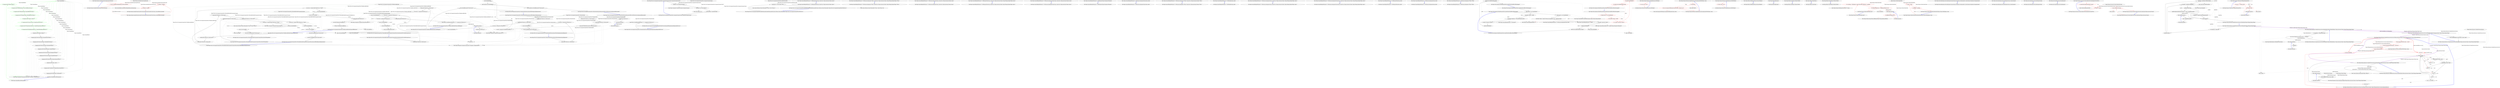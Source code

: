 digraph  {
d5 [cluster="Ninject.StandardKernel.AddComponents()", color=green, community=0, label="0: Components.Add<IPlanner, Planner>()", span="56-56"];
d26 [label="Ninject.StandardKernel", span=""];
d4 [cluster="Ninject.StandardKernel.AddComponents()", label="Entry Ninject.StandardKernel.AddComponents()", span="54-54"];
d6 [cluster="Ninject.StandardKernel.AddComponents()", color=green, community=0, label="1: Components.Add<IPlanningStrategy, ConstructorReflectionStrategy>()", span="57-57"];
d25 [cluster="Ninject.Components.IComponentContainer.Add<TComponent, TImplementation>()", label="Entry Ninject.Components.IComponentContainer.Add<TComponent, TImplementation>()", span="38-38"];
d7 [cluster="Ninject.StandardKernel.AddComponents()", color=green, community=0, label="0: Components.Add<IPlanningStrategy, PropertyReflectionStrategy>()", span="58-58"];
d8 [cluster="Ninject.StandardKernel.AddComponents()", color=green, community=0, label="1: Components.Add<IPlanningStrategy, MethodReflectionStrategy>()", span="59-59"];
d9 [cluster="Ninject.StandardKernel.AddComponents()", color=green, community=0, label="0: Components.Add<ISelector, Selector>()", span="61-61"];
d10 [cluster="Ninject.StandardKernel.AddComponents()", color=green, community=0, label="27: Components.Add<IConstructorScorer, StandardConstructorScorer>()", span="62-62"];
d11 [cluster="Ninject.StandardKernel.AddComponents()", color=green, community=0, label="1: Components.Add<IPropertyInjectionHeuristic, StandardPropertyInjectionHeuristic>()", span="63-63"];
d12 [cluster="Ninject.StandardKernel.AddComponents()", color=green, community=0, label="13: Components.Add<IMethodInjectionHeuristic, StandardMethodInjectionHeuristic>()", span="64-64"];
d13 [cluster="Ninject.StandardKernel.AddComponents()", label="Components.Add<IPipeline, Pipeline>()", span="66-66"];
d14 [cluster="Ninject.StandardKernel.AddComponents()", label="Components.Add<IActivationStrategy, PropertyInjectionStrategy>()", span="67-67"];
d15 [cluster="Ninject.StandardKernel.AddComponents()", label="Components.Add<IActivationStrategy, MethodInjectionStrategy>()", span="68-68"];
d16 [cluster="Ninject.StandardKernel.AddComponents()", label="Components.Add<IActivationStrategy, InitializableStrategy>()", span="69-69"];
d17 [cluster="Ninject.StandardKernel.AddComponents()", label="Components.Add<IActivationStrategy, StartableStrategy>()", span="70-70"];
d18 [cluster="Ninject.StandardKernel.AddComponents()", label="Components.Add<IActivationStrategy, BindingActionStrategy>()", span="71-71"];
d19 [cluster="Ninject.StandardKernel.AddComponents()", label="Components.Add<IActivationStrategy, DisposableStrategy>()", span="72-72"];
d20 [cluster="Ninject.StandardKernel.AddComponents()", label="Components.Add<IInjectorFactory, ExpressionInjectorFactory>()", span="74-74"];
d21 [cluster="Ninject.StandardKernel.AddComponents()", label="Components.Add<ICache, Cache>()", span="75-75"];
d22 [cluster="Ninject.StandardKernel.AddComponents()", label="Components.Add<ICachePruner, GarbageCollectionCachePruner>()", span="76-76"];
d23 [cluster="Ninject.StandardKernel.AddComponents()", label="Components.Add<IModuleLoader, ModuleLoader>()", span="79-79"];
d24 [cluster="Ninject.StandardKernel.AddComponents()", label="Exit Ninject.StandardKernel.AddComponents()", span="54-54"];
m1_4 [cluster="Ninject.Dynamic.AssemblyStreamContentProvider.GetStream()", file="AssemblyStreamContentProvider.cs", label="Entry Ninject.Dynamic.AssemblyStreamContentProvider.GetStream()", span="19-19"];
m1_5 [cluster="Ninject.Dynamic.AssemblyStreamContentProvider.GetStream()", color=red, community=0, file="AssemblyStreamContentProvider.cs", label="27: return _assembly.GetManifestResourceStream(_fileName);", span="21-21"];
m1_6 [cluster="Ninject.Dynamic.AssemblyStreamContentProvider.GetStream()", file="AssemblyStreamContentProvider.cs", label="Exit Ninject.Dynamic.AssemblyStreamContentProvider.GetStream()", span="19-19"];
m1_7 [cluster="System.Reflection.Assembly.GetManifestResourceStream(string)", file="AssemblyStreamContentProvider.cs", label="Entry System.Reflection.Assembly.GetManifestResourceStream(string)", span="0-0"];
m1_0 [cluster="Ninject.Dynamic.AssemblyStreamContentProvider.AssemblyStreamContentProvider(string, System.Reflection.Assembly)", file="AssemblyStreamContentProvider.cs", label="Entry Ninject.Dynamic.AssemblyStreamContentProvider.AssemblyStreamContentProvider(string, System.Reflection.Assembly)", span="11-11"];
m1_1 [cluster="Ninject.Dynamic.AssemblyStreamContentProvider.AssemblyStreamContentProvider(string, System.Reflection.Assembly)", color=red, community=0, file="AssemblyStreamContentProvider.cs", label="5: _fileName = fileName", span="13-13"];
m1_2 [cluster="Ninject.Dynamic.AssemblyStreamContentProvider.AssemblyStreamContentProvider(string, System.Reflection.Assembly)", color=red, community=0, file="AssemblyStreamContentProvider.cs", label="5: _assembly = assembly", span="14-14"];
m1_3 [cluster="Ninject.Dynamic.AssemblyStreamContentProvider.AssemblyStreamContentProvider(string, System.Reflection.Assembly)", file="AssemblyStreamContentProvider.cs", label="Exit Ninject.Dynamic.AssemblyStreamContentProvider.AssemblyStreamContentProvider(string, System.Reflection.Assembly)", span="11-11"];
m1_8 [file="AssemblyStreamContentProvider.cs", label="Ninject.Dynamic.AssemblyStreamContentProvider", span=""];
m2_21 [cluster="Ninject.Components.ComponentContainer.Add<TComponent, TImplementation>()", file="ComponentContainerTests.cs", label="Entry Ninject.Components.ComponentContainer.Add<TComponent, TImplementation>()", span="57-57"];
m2_0 [cluster="Ninject.Tests.Unit.ComponentContainerTests.ComponentContainerContext.ComponentContainerContext()", file="ComponentContainerTests.cs", label="Entry Ninject.Tests.Unit.ComponentContainerTests.ComponentContainerContext.ComponentContainerContext()", span="16-16"];
m2_1 [cluster="Ninject.Tests.Unit.ComponentContainerTests.ComponentContainerContext.ComponentContainerContext()", file="ComponentContainerTests.cs", label="container = new ComponentContainer()", span="18-18"];
m2_2 [cluster="Ninject.Tests.Unit.ComponentContainerTests.ComponentContainerContext.ComponentContainerContext()", file="ComponentContainerTests.cs", label="kernelMock = new Mock<IKernel>()", span="19-19"];
m2_3 [cluster="Ninject.Tests.Unit.ComponentContainerTests.ComponentContainerContext.ComponentContainerContext()", file="ComponentContainerTests.cs", label="container.Kernel = kernelMock.Object", span="21-21"];
m2_4 [cluster="Ninject.Tests.Unit.ComponentContainerTests.ComponentContainerContext.ComponentContainerContext()", file="ComponentContainerTests.cs", label="Exit Ninject.Tests.Unit.ComponentContainerTests.ComponentContainerContext.ComponentContainerContext()", span="16-16"];
m2_67 [cluster="Ninject.Tests.Unit.ComponentContainerTests.WhenRemoveAllIsCalled.RemovesAllMappings()", file="ComponentContainerTests.cs", label="Entry Ninject.Tests.Unit.ComponentContainerTests.WhenRemoveAllIsCalled.RemovesAllMappings()", span="115-115"];
m2_68 [cluster="Ninject.Tests.Unit.ComponentContainerTests.WhenRemoveAllIsCalled.RemovesAllMappings()", file="ComponentContainerTests.cs", label="container.Add<ITestService, TestServiceA>()", span="117-117"];
m2_69 [cluster="Ninject.Tests.Unit.ComponentContainerTests.WhenRemoveAllIsCalled.RemovesAllMappings()", file="ComponentContainerTests.cs", label="var service1 = container.Get<ITestService>()", span="119-119"];
m2_70 [cluster="Ninject.Tests.Unit.ComponentContainerTests.WhenRemoveAllIsCalled.RemovesAllMappings()", file="ComponentContainerTests.cs", label="service1.ShouldNotBeNull()", span="120-120"];
m2_71 [cluster="Ninject.Tests.Unit.ComponentContainerTests.WhenRemoveAllIsCalled.RemovesAllMappings()", file="ComponentContainerTests.cs", label="container.RemoveAll<ITestService>()", span="122-122"];
m2_72 [cluster="Ninject.Tests.Unit.ComponentContainerTests.WhenRemoveAllIsCalled.RemovesAllMappings()", file="ComponentContainerTests.cs", label="Assert.Throws<InvalidOperationException>(() => container.Get<ITestService>())", span="123-123"];
m2_73 [cluster="Ninject.Tests.Unit.ComponentContainerTests.WhenRemoveAllIsCalled.RemovesAllMappings()", file="ComponentContainerTests.cs", label="Exit Ninject.Tests.Unit.ComponentContainerTests.WhenRemoveAllIsCalled.RemovesAllMappings()", span="115-115"];
m2_10 [cluster="Unk.>", file="ComponentContainerTests.cs", label="Entry Unk.>", span=""];
m2_48 [cluster="Unk.ShouldBe", file="ComponentContainerTests.cs", label="Entry Unk.ShouldBe", span=""];
m2_23 [cluster="Ninject.Tests.Unit.ComponentContainerTests.WhenGetIsCalled.ReturnsInstanceOfFirstRegisteredImplementation()", file="ComponentContainerTests.cs", label="Entry Ninject.Tests.Unit.ComponentContainerTests.WhenGetIsCalled.ReturnsInstanceOfFirstRegisteredImplementation()", span="45-45"];
m2_24 [cluster="Ninject.Tests.Unit.ComponentContainerTests.WhenGetIsCalled.ReturnsInstanceOfFirstRegisteredImplementation()", file="ComponentContainerTests.cs", label="container.Add<ITestService, TestServiceA>()", span="47-47"];
m2_25 [cluster="Ninject.Tests.Unit.ComponentContainerTests.WhenGetIsCalled.ReturnsInstanceOfFirstRegisteredImplementation()", file="ComponentContainerTests.cs", label="container.Add<ITestService, TestServiceB>()", span="48-48"];
m2_26 [cluster="Ninject.Tests.Unit.ComponentContainerTests.WhenGetIsCalled.ReturnsInstanceOfFirstRegisteredImplementation()", file="ComponentContainerTests.cs", label="var service = container.Get<ITestService>()", span="50-50"];
m2_27 [cluster="Ninject.Tests.Unit.ComponentContainerTests.WhenGetIsCalled.ReturnsInstanceOfFirstRegisteredImplementation()", file="ComponentContainerTests.cs", label="service.ShouldNotBeNull()", span="52-52"];
m2_28 [cluster="Ninject.Tests.Unit.ComponentContainerTests.WhenGetIsCalled.ReturnsInstanceOfFirstRegisteredImplementation()", file="ComponentContainerTests.cs", label="service.ShouldBeInstanceOf<TestServiceA>()", span="53-53"];
m2_29 [cluster="Ninject.Tests.Unit.ComponentContainerTests.WhenGetIsCalled.ReturnsInstanceOfFirstRegisteredImplementation()", file="ComponentContainerTests.cs", label="Exit Ninject.Tests.Unit.ComponentContainerTests.WhenGetIsCalled.ReturnsInstanceOfFirstRegisteredImplementation()", span="45-45"];
m2_22 [cluster="Unk.ShouldNotBeNull", file="ComponentContainerTests.cs", label="Entry Unk.ShouldNotBeNull", span=""];
m2_30 [cluster="Ninject.Tests.Unit.ComponentContainerTests.WhenGetIsCalled.InjectsEnumeratorOfServicesWhenConstructorArgumentIsIEnumerable()", file="ComponentContainerTests.cs", label="Entry Ninject.Tests.Unit.ComponentContainerTests.WhenGetIsCalled.InjectsEnumeratorOfServicesWhenConstructorArgumentIsIEnumerable()", span="57-57"];
m2_31 [cluster="Ninject.Tests.Unit.ComponentContainerTests.WhenGetIsCalled.InjectsEnumeratorOfServicesWhenConstructorArgumentIsIEnumerable()", file="ComponentContainerTests.cs", label="container.Add<ITestService, TestServiceA>()", span="59-59"];
m2_32 [cluster="Ninject.Tests.Unit.ComponentContainerTests.WhenGetIsCalled.InjectsEnumeratorOfServicesWhenConstructorArgumentIsIEnumerable()", file="ComponentContainerTests.cs", label="container.Add<ITestService, TestServiceB>()", span="60-60"];
m2_33 [cluster="Ninject.Tests.Unit.ComponentContainerTests.WhenGetIsCalled.InjectsEnumeratorOfServicesWhenConstructorArgumentIsIEnumerable()", file="ComponentContainerTests.cs", label="container.Add<IAsksForEnumerable, AsksForEnumerable>()", span="61-61"];
m2_34 [cluster="Ninject.Tests.Unit.ComponentContainerTests.WhenGetIsCalled.InjectsEnumeratorOfServicesWhenConstructorArgumentIsIEnumerable()", file="ComponentContainerTests.cs", label="var asks = container.Get<IAsksForEnumerable>()", span="63-63"];
m2_35 [cluster="Ninject.Tests.Unit.ComponentContainerTests.WhenGetIsCalled.InjectsEnumeratorOfServicesWhenConstructorArgumentIsIEnumerable()", file="ComponentContainerTests.cs", label="asks.ShouldNotBeNull()", span="65-65"];
m2_36 [cluster="Ninject.Tests.Unit.ComponentContainerTests.WhenGetIsCalled.InjectsEnumeratorOfServicesWhenConstructorArgumentIsIEnumerable()", file="ComponentContainerTests.cs", label="asks.SecondService.ShouldNotBeNull()", span="66-66"];
m2_37 [cluster="Ninject.Tests.Unit.ComponentContainerTests.WhenGetIsCalled.InjectsEnumeratorOfServicesWhenConstructorArgumentIsIEnumerable()", file="ComponentContainerTests.cs", label="asks.SecondService.ShouldBeInstanceOf<TestServiceB>()", span="67-67"];
m2_38 [cluster="Ninject.Tests.Unit.ComponentContainerTests.WhenGetIsCalled.InjectsEnumeratorOfServicesWhenConstructorArgumentIsIEnumerable()", file="ComponentContainerTests.cs", label="Exit Ninject.Tests.Unit.ComponentContainerTests.WhenGetIsCalled.InjectsEnumeratorOfServicesWhenConstructorArgumentIsIEnumerable()", span="57-57"];
m2_58 [cluster="Ninject.Tests.Unit.ComponentContainerTests.WhenGetAllIsCalledOnComponentContainer.ReturnsSameInstanceForTwoCallsForSameService()", file="ComponentContainerTests.cs", label="Entry Ninject.Tests.Unit.ComponentContainerTests.WhenGetAllIsCalledOnComponentContainer.ReturnsSameInstanceForTwoCallsForSameService()", span="99-99"];
m2_59 [cluster="Ninject.Tests.Unit.ComponentContainerTests.WhenGetAllIsCalledOnComponentContainer.ReturnsSameInstanceForTwoCallsForSameService()", file="ComponentContainerTests.cs", label="container.Add<ITestService, TestServiceA>()", span="101-101"];
m2_60 [cluster="Ninject.Tests.Unit.ComponentContainerTests.WhenGetAllIsCalledOnComponentContainer.ReturnsSameInstanceForTwoCallsForSameService()", file="ComponentContainerTests.cs", label="var service1 = container.Get<ITestService>()", span="103-103"];
m2_61 [cluster="Ninject.Tests.Unit.ComponentContainerTests.WhenGetAllIsCalledOnComponentContainer.ReturnsSameInstanceForTwoCallsForSameService()", file="ComponentContainerTests.cs", label="var service2 = container.Get<ITestService>()", span="104-104"];
m2_62 [cluster="Ninject.Tests.Unit.ComponentContainerTests.WhenGetAllIsCalledOnComponentContainer.ReturnsSameInstanceForTwoCallsForSameService()", file="ComponentContainerTests.cs", label="service1.ShouldNotBeNull()", span="106-106"];
m2_64 [cluster="Ninject.Tests.Unit.ComponentContainerTests.WhenGetAllIsCalledOnComponentContainer.ReturnsSameInstanceForTwoCallsForSameService()", file="ComponentContainerTests.cs", label="service1.ShouldBeSameAs(service2)", span="108-108"];
m2_63 [cluster="Ninject.Tests.Unit.ComponentContainerTests.WhenGetAllIsCalledOnComponentContainer.ReturnsSameInstanceForTwoCallsForSameService()", file="ComponentContainerTests.cs", label="service2.ShouldNotBeNull()", span="107-107"];
m2_65 [cluster="Ninject.Tests.Unit.ComponentContainerTests.WhenGetAllIsCalledOnComponentContainer.ReturnsSameInstanceForTwoCallsForSameService()", file="ComponentContainerTests.cs", label="Exit Ninject.Tests.Unit.ComponentContainerTests.WhenGetAllIsCalledOnComponentContainer.ReturnsSameInstanceForTwoCallsForSameService()", span="99-99"];
m2_39 [cluster="Ninject.Tests.Unit.ComponentContainerTests.WhenGetAllIsCalledOnComponentContainer.ReturnsSeriesWithSingleItem()", file="ComponentContainerTests.cs", label="Entry Ninject.Tests.Unit.ComponentContainerTests.WhenGetAllIsCalledOnComponentContainer.ReturnsSeriesWithSingleItem()", span="74-74"];
m2_40 [cluster="Ninject.Tests.Unit.ComponentContainerTests.WhenGetAllIsCalledOnComponentContainer.ReturnsSeriesWithSingleItem()", file="ComponentContainerTests.cs", label="container.Add<ITestService, TestServiceA>()", span="76-76"];
m2_41 [cluster="Ninject.Tests.Unit.ComponentContainerTests.WhenGetAllIsCalledOnComponentContainer.ReturnsSeriesWithSingleItem()", file="ComponentContainerTests.cs", label="var services = container.GetAll<ITestService>().ToList()", span="78-78"];
m2_42 [cluster="Ninject.Tests.Unit.ComponentContainerTests.WhenGetAllIsCalledOnComponentContainer.ReturnsSeriesWithSingleItem()", file="ComponentContainerTests.cs", label="services.ShouldNotBeNull()", span="80-80"];
m2_43 [cluster="Ninject.Tests.Unit.ComponentContainerTests.WhenGetAllIsCalledOnComponentContainer.ReturnsSeriesWithSingleItem()", file="ComponentContainerTests.cs", label="services.Count.ShouldBe(1)", span="81-81"];
m2_44 [cluster="Ninject.Tests.Unit.ComponentContainerTests.WhenGetAllIsCalledOnComponentContainer.ReturnsSeriesWithSingleItem()", file="ComponentContainerTests.cs", label="services[0].ShouldBeInstanceOf<TestServiceA>()", span="82-82"];
m2_45 [cluster="Ninject.Tests.Unit.ComponentContainerTests.WhenGetAllIsCalledOnComponentContainer.ReturnsSeriesWithSingleItem()", file="ComponentContainerTests.cs", label="Exit Ninject.Tests.Unit.ComponentContainerTests.WhenGetAllIsCalledOnComponentContainer.ReturnsSeriesWithSingleItem()", span="74-74"];
m2_49 [cluster="Ninject.Tests.Unit.ComponentContainerTests.WhenGetAllIsCalledOnComponentContainer.ReturnsInstanceOfEachRegisteredImplementation()", file="ComponentContainerTests.cs", label="Entry Ninject.Tests.Unit.ComponentContainerTests.WhenGetAllIsCalledOnComponentContainer.ReturnsInstanceOfEachRegisteredImplementation()", span="86-86"];
m2_50 [cluster="Ninject.Tests.Unit.ComponentContainerTests.WhenGetAllIsCalledOnComponentContainer.ReturnsInstanceOfEachRegisteredImplementation()", file="ComponentContainerTests.cs", label="container.Add<ITestService, TestServiceA>()", span="88-88"];
m2_51 [cluster="Ninject.Tests.Unit.ComponentContainerTests.WhenGetAllIsCalledOnComponentContainer.ReturnsInstanceOfEachRegisteredImplementation()", file="ComponentContainerTests.cs", label="container.Add<ITestService, TestServiceB>()", span="89-89"];
m2_52 [cluster="Ninject.Tests.Unit.ComponentContainerTests.WhenGetAllIsCalledOnComponentContainer.ReturnsInstanceOfEachRegisteredImplementation()", file="ComponentContainerTests.cs", label="var services = container.GetAll<ITestService>().ToList()", span="90-90"];
m2_53 [cluster="Ninject.Tests.Unit.ComponentContainerTests.WhenGetAllIsCalledOnComponentContainer.ReturnsInstanceOfEachRegisteredImplementation()", file="ComponentContainerTests.cs", label="services.ShouldNotBeNull()", span="92-92"];
m2_54 [cluster="Ninject.Tests.Unit.ComponentContainerTests.WhenGetAllIsCalledOnComponentContainer.ReturnsInstanceOfEachRegisteredImplementation()", file="ComponentContainerTests.cs", label="services.Count.ShouldBe(2)", span="93-93"];
m2_55 [cluster="Ninject.Tests.Unit.ComponentContainerTests.WhenGetAllIsCalledOnComponentContainer.ReturnsInstanceOfEachRegisteredImplementation()", file="ComponentContainerTests.cs", label="services[0].ShouldBeInstanceOf<TestServiceA>()", span="94-94"];
m2_56 [cluster="Ninject.Tests.Unit.ComponentContainerTests.WhenGetAllIsCalledOnComponentContainer.ReturnsInstanceOfEachRegisteredImplementation()", file="ComponentContainerTests.cs", label="services[1].ShouldBeInstanceOf<TestServiceB>()", span="95-95"];
m2_57 [cluster="Ninject.Tests.Unit.ComponentContainerTests.WhenGetAllIsCalledOnComponentContainer.ReturnsInstanceOfEachRegisteredImplementation()", file="ComponentContainerTests.cs", label="Exit Ninject.Tests.Unit.ComponentContainerTests.WhenGetAllIsCalledOnComponentContainer.ReturnsInstanceOfEachRegisteredImplementation()", span="86-86"];
m2_15 [cluster="Ninject.Tests.Unit.ComponentContainerTests.WhenGetIsCalled.ReturnsInstanceWhenOneImplementationIsRegistered()", file="ComponentContainerTests.cs", label="Entry Ninject.Tests.Unit.ComponentContainerTests.WhenGetIsCalled.ReturnsInstanceWhenOneImplementationIsRegistered()", span="34-34"];
m2_16 [cluster="Ninject.Tests.Unit.ComponentContainerTests.WhenGetIsCalled.ReturnsInstanceWhenOneImplementationIsRegistered()", file="ComponentContainerTests.cs", label="container.Add<ITestService, TestServiceA>()", span="36-36"];
m2_17 [cluster="Ninject.Tests.Unit.ComponentContainerTests.WhenGetIsCalled.ReturnsInstanceWhenOneImplementationIsRegistered()", file="ComponentContainerTests.cs", label="var service = container.Get<ITestService>()", span="38-38"];
m2_18 [cluster="Ninject.Tests.Unit.ComponentContainerTests.WhenGetIsCalled.ReturnsInstanceWhenOneImplementationIsRegistered()", file="ComponentContainerTests.cs", label="service.ShouldNotBeNull()", span="40-40"];
m2_19 [cluster="Ninject.Tests.Unit.ComponentContainerTests.WhenGetIsCalled.ReturnsInstanceWhenOneImplementationIsRegistered()", file="ComponentContainerTests.cs", label="service.ShouldBeInstanceOf<TestServiceA>()", span="41-41"];
m2_20 [cluster="Ninject.Tests.Unit.ComponentContainerTests.WhenGetIsCalled.ReturnsInstanceWhenOneImplementationIsRegistered()", file="ComponentContainerTests.cs", label="Exit Ninject.Tests.Unit.ComponentContainerTests.WhenGetIsCalled.ReturnsInstanceWhenOneImplementationIsRegistered()", span="34-34"];
m2_47 [cluster="System.Collections.Generic.IEnumerable<TSource>.ToList<TSource>()", file="ComponentContainerTests.cs", label="Entry System.Collections.Generic.IEnumerable<TSource>.ToList<TSource>()", span="0-0"];
m2_78 [cluster="Ninject.Tests.Unit.ComponentContainerTests.WhenRemoveAllIsCalled.DisposesOfAllInstances()", file="ComponentContainerTests.cs", label="Entry Ninject.Tests.Unit.ComponentContainerTests.WhenRemoveAllIsCalled.DisposesOfAllInstances()", span="127-127"];
m2_79 [cluster="Ninject.Tests.Unit.ComponentContainerTests.WhenRemoveAllIsCalled.DisposesOfAllInstances()", file="ComponentContainerTests.cs", label="container.Add<ITestService, TestServiceA>()", span="129-129"];
m2_80 [cluster="Ninject.Tests.Unit.ComponentContainerTests.WhenRemoveAllIsCalled.DisposesOfAllInstances()", file="ComponentContainerTests.cs", label="container.Add<ITestService, TestServiceB>()", span="130-130"];
m2_81 [cluster="Ninject.Tests.Unit.ComponentContainerTests.WhenRemoveAllIsCalled.DisposesOfAllInstances()", file="ComponentContainerTests.cs", label="var services = container.GetAll<ITestService>().ToList()", span="132-132"];
m2_82 [cluster="Ninject.Tests.Unit.ComponentContainerTests.WhenRemoveAllIsCalled.DisposesOfAllInstances()", file="ComponentContainerTests.cs", label="services.ShouldNotBeNull()", span="133-133"];
m2_83 [cluster="Ninject.Tests.Unit.ComponentContainerTests.WhenRemoveAllIsCalled.DisposesOfAllInstances()", file="ComponentContainerTests.cs", label="services.Count.ShouldBe(2)", span="134-134"];
m2_85 [cluster="Ninject.Tests.Unit.ComponentContainerTests.WhenRemoveAllIsCalled.DisposesOfAllInstances()", file="ComponentContainerTests.cs", label="services[0].IsDisposed.ShouldBeTrue()", span="138-138"];
m2_86 [cluster="Ninject.Tests.Unit.ComponentContainerTests.WhenRemoveAllIsCalled.DisposesOfAllInstances()", file="ComponentContainerTests.cs", label="services[1].IsDisposed.ShouldBeTrue()", span="139-139"];
m2_84 [cluster="Ninject.Tests.Unit.ComponentContainerTests.WhenRemoveAllIsCalled.DisposesOfAllInstances()", file="ComponentContainerTests.cs", label="container.RemoveAll<ITestService>()", span="136-136"];
m2_87 [cluster="Ninject.Tests.Unit.ComponentContainerTests.WhenRemoveAllIsCalled.DisposesOfAllInstances()", file="ComponentContainerTests.cs", label="Exit Ninject.Tests.Unit.ComponentContainerTests.WhenRemoveAllIsCalled.DisposesOfAllInstances()", span="127-127"];
m2_46 [cluster="Ninject.Components.ComponentContainer.GetAll<T>()", file="ComponentContainerTests.cs", label="Entry Ninject.Components.ComponentContainer.GetAll<T>()", span="109-109"];
m2_66 [cluster="Unk.ShouldBeSameAs", file="ComponentContainerTests.cs", label="Entry Unk.ShouldBeSameAs", span=""];
m2_93 [cluster="System.Collections.Generic.IEnumerable<TSource>.First<TSource>()", file="ComponentContainerTests.cs", label="Entry System.Collections.Generic.IEnumerable<TSource>.First<TSource>()", span="0-0"];
m2_89 [cluster="Ninject.Tests.Unit.ComponentContainerTests.AsksForEnumerable.AsksForEnumerable(System.Collections.Generic.IEnumerable<Ninject.Tests.Unit.ComponentContainerTests.ITestService>)", file="ComponentContainerTests.cs", label="Entry Ninject.Tests.Unit.ComponentContainerTests.AsksForEnumerable.AsksForEnumerable(System.Collections.Generic.IEnumerable<Ninject.Tests.Unit.ComponentContainerTests.ITestService>)", span="147-147"];
m2_90 [cluster="Ninject.Tests.Unit.ComponentContainerTests.AsksForEnumerable.AsksForEnumerable(System.Collections.Generic.IEnumerable<Ninject.Tests.Unit.ComponentContainerTests.ITestService>)", file="ComponentContainerTests.cs", label="SecondService = services.Skip(1).First()", span="149-149"];
m2_91 [cluster="Ninject.Tests.Unit.ComponentContainerTests.AsksForEnumerable.AsksForEnumerable(System.Collections.Generic.IEnumerable<Ninject.Tests.Unit.ComponentContainerTests.ITestService>)", file="ComponentContainerTests.cs", label="Exit Ninject.Tests.Unit.ComponentContainerTests.AsksForEnumerable.AsksForEnumerable(System.Collections.Generic.IEnumerable<Ninject.Tests.Unit.ComponentContainerTests.ITestService>)", span="147-147"];
m2_75 [cluster="lambda expression", file="ComponentContainerTests.cs", label="Entry lambda expression", span="123-123"];
m2_11 [cluster="lambda expression", file="ComponentContainerTests.cs", label="Entry lambda expression", span="30-30"];
m2_12 [cluster="lambda expression", file="ComponentContainerTests.cs", label="container.Get<ITestService>()", span="30-30"];
m2_13 [cluster="lambda expression", file="ComponentContainerTests.cs", label="Exit lambda expression", span="30-30"];
m2_76 [cluster="lambda expression", file="ComponentContainerTests.cs", label="container.Get<ITestService>()", span="123-123"];
m2_77 [cluster="lambda expression", file="ComponentContainerTests.cs", label="Exit lambda expression", span="123-123"];
m2_5 [cluster="Ninject.Components.ComponentContainer.ComponentContainer()", file="ComponentContainerTests.cs", label="Entry Ninject.Components.ComponentContainer.ComponentContainer()", span="25-25"];
m2_88 [cluster="Unk.ShouldBeTrue", file="ComponentContainerTests.cs", label="Entry Unk.ShouldBeTrue", span=""];
m2_7 [cluster="Ninject.Tests.Unit.ComponentContainerTests.WhenGetIsCalled.ThrowsExceptionIfNoImplementationRegisteredForService()", file="ComponentContainerTests.cs", label="Entry Ninject.Tests.Unit.ComponentContainerTests.WhenGetIsCalled.ThrowsExceptionIfNoImplementationRegisteredForService()", span="28-28"];
m2_8 [cluster="Ninject.Tests.Unit.ComponentContainerTests.WhenGetIsCalled.ThrowsExceptionIfNoImplementationRegisteredForService()", file="ComponentContainerTests.cs", label="Assert.Throws<InvalidOperationException>(() => container.Get<ITestService>())", span="30-30"];
m2_9 [cluster="Ninject.Tests.Unit.ComponentContainerTests.WhenGetIsCalled.ThrowsExceptionIfNoImplementationRegisteredForService()", file="ComponentContainerTests.cs", label="Exit Ninject.Tests.Unit.ComponentContainerTests.WhenGetIsCalled.ThrowsExceptionIfNoImplementationRegisteredForService()", span="28-28"];
m2_6 [cluster="Mock<IKernel>.cstr", file="ComponentContainerTests.cs", label="Entry Mock<IKernel>.cstr", span=""];
m2_74 [cluster="Ninject.Components.ComponentContainer.RemoveAll<T>()", file="ComponentContainerTests.cs", label="Entry Ninject.Components.ComponentContainer.RemoveAll<T>()", span="68-68"];
m2_14 [cluster="Ninject.Components.ComponentContainer.Get<T>()", file="ComponentContainerTests.cs", label="Entry Ninject.Components.ComponentContainer.Get<T>()", span="98-98"];
m2_92 [cluster="System.Collections.Generic.IEnumerable<TSource>.Skip<TSource>(int)", file="ComponentContainerTests.cs", label="Entry System.Collections.Generic.IEnumerable<TSource>.Skip<TSource>(int)", span="0-0"];
m2_94 [file="ComponentContainerTests.cs", label="Ninject.Tests.Unit.ComponentContainerTests.ComponentContainerContext", span=""];
m2_95 [file="ComponentContainerTests.cs", label="Ninject.Tests.Unit.ComponentContainerTests.WhenGetIsCalled", span=""];
m2_96 [file="ComponentContainerTests.cs", label="Ninject.Tests.Unit.ComponentContainerTests.WhenGetAllIsCalledOnComponentContainer", span=""];
m2_97 [file="ComponentContainerTests.cs", label="Ninject.Tests.Unit.ComponentContainerTests.WhenRemoveAllIsCalled", span=""];
m2_98 [file="ComponentContainerTests.cs", label="Ninject.Tests.Unit.ComponentContainerTests.AsksForEnumerable", span=""];
m3_20 [cluster="Ninject.Syntax.IBindingWithSyntax<T>.WithPropertyValue(string, System.Func<Ninject.Activation.IContext, object>)", file="DisposableObject.cs", label="Entry Ninject.Syntax.IBindingWithSyntax<T>.WithPropertyValue(string, System.Func<Ninject.Activation.IContext, object>)", span="108-108"];
m3_21 [cluster="Ninject.Syntax.IBindingWithSyntax<T>.WithPropertyValue(string, System.Func<Ninject.Activation.IContext, object>)", file="DisposableObject.cs", label="Exit Ninject.Syntax.IBindingWithSyntax<T>.WithPropertyValue(string, System.Func<Ninject.Activation.IContext, object>)", span="108-108"];
m3_14 [cluster="Ninject.Syntax.IBindingWithSyntax<T>.WithConstructorArgument<TValue>(System.Func<Ninject.Activation.IContext, Ninject.Planning.Targets.ITarget, TValue>)", file="DisposableObject.cs", label="Entry Ninject.Syntax.IBindingWithSyntax<T>.WithConstructorArgument<TValue>(System.Func<Ninject.Activation.IContext, Ninject.Planning.Targets.ITarget, TValue>)", span="84-84"];
m3_15 [cluster="Ninject.Syntax.IBindingWithSyntax<T>.WithConstructorArgument<TValue>(System.Func<Ninject.Activation.IContext, Ninject.Planning.Targets.ITarget, TValue>)", file="DisposableObject.cs", label="Exit Ninject.Syntax.IBindingWithSyntax<T>.WithConstructorArgument<TValue>(System.Func<Ninject.Activation.IContext, Ninject.Planning.Targets.ITarget, TValue>)", span="84-84"];
m3_2 [cluster="Ninject.Syntax.IBindingWithSyntax<T>.WithConstructorArgument(string, System.Func<Ninject.Activation.IContext, object>)", file="DisposableObject.cs", label="Entry Ninject.Syntax.IBindingWithSyntax<T>.WithConstructorArgument(string, System.Func<Ninject.Activation.IContext, object>)", span="36-36"];
m3_3 [cluster="Ninject.Syntax.IBindingWithSyntax<T>.WithConstructorArgument(string, System.Func<Ninject.Activation.IContext, object>)", file="DisposableObject.cs", label="Exit Ninject.Syntax.IBindingWithSyntax<T>.WithConstructorArgument(string, System.Func<Ninject.Activation.IContext, object>)", span="36-36"];
m3_22 [cluster="Ninject.Syntax.IBindingWithSyntax<T>.WithPropertyValue(string, System.Func<Ninject.Activation.IContext, Ninject.Planning.Targets.ITarget, object>)", file="DisposableObject.cs", label="Entry Ninject.Syntax.IBindingWithSyntax<T>.WithPropertyValue(string, System.Func<Ninject.Activation.IContext, Ninject.Planning.Targets.ITarget, object>)", span="116-116"];
m3_23 [cluster="Ninject.Syntax.IBindingWithSyntax<T>.WithPropertyValue(string, System.Func<Ninject.Activation.IContext, Ninject.Planning.Targets.ITarget, object>)", file="DisposableObject.cs", label="Exit Ninject.Syntax.IBindingWithSyntax<T>.WithPropertyValue(string, System.Func<Ninject.Activation.IContext, Ninject.Planning.Targets.ITarget, object>)", span="116-116"];
m3_12 [cluster="Ninject.Syntax.IBindingWithSyntax<T>.WithConstructorArgument(System.Type, System.Func<Ninject.Activation.IContext, object>)", file="DisposableObject.cs", label="Entry Ninject.Syntax.IBindingWithSyntax<T>.WithConstructorArgument(System.Type, System.Func<Ninject.Activation.IContext, object>)", span="76-76"];
m3_13 [cluster="Ninject.Syntax.IBindingWithSyntax<T>.WithConstructorArgument(System.Type, System.Func<Ninject.Activation.IContext, object>)", file="DisposableObject.cs", label="Exit Ninject.Syntax.IBindingWithSyntax<T>.WithConstructorArgument(System.Type, System.Func<Ninject.Activation.IContext, object>)", span="76-76"];
m3_24 [cluster="Ninject.Syntax.IBindingWithSyntax<T>.WithParameter(Ninject.Parameters.IParameter)", file="DisposableObject.cs", label="Entry Ninject.Syntax.IBindingWithSyntax<T>.WithParameter(Ninject.Parameters.IParameter)", span="123-123"];
m3_25 [cluster="Ninject.Syntax.IBindingWithSyntax<T>.WithParameter(Ninject.Parameters.IParameter)", file="DisposableObject.cs", label="Exit Ninject.Syntax.IBindingWithSyntax<T>.WithParameter(Ninject.Parameters.IParameter)", span="123-123"];
m3_8 [cluster="Ninject.Syntax.IBindingWithSyntax<T>.WithConstructorArgument(System.Type, object)", file="DisposableObject.cs", label="Entry Ninject.Syntax.IBindingWithSyntax<T>.WithConstructorArgument(System.Type, object)", span="60-60"];
m3_9 [cluster="Ninject.Syntax.IBindingWithSyntax<T>.WithConstructorArgument(System.Type, object)", file="DisposableObject.cs", label="Exit Ninject.Syntax.IBindingWithSyntax<T>.WithConstructorArgument(System.Type, object)", span="60-60"];
m3_10 [cluster="Ninject.Syntax.IBindingWithSyntax<T>.WithConstructorArgument<TValue>(System.Func<Ninject.Activation.IContext, TValue>)", file="DisposableObject.cs", label="Entry Ninject.Syntax.IBindingWithSyntax<T>.WithConstructorArgument<TValue>(System.Func<Ninject.Activation.IContext, TValue>)", span="68-68"];
m3_11 [cluster="Ninject.Syntax.IBindingWithSyntax<T>.WithConstructorArgument<TValue>(System.Func<Ninject.Activation.IContext, TValue>)", file="DisposableObject.cs", label="Exit Ninject.Syntax.IBindingWithSyntax<T>.WithConstructorArgument<TValue>(System.Func<Ninject.Activation.IContext, TValue>)", span="68-68"];
m3_26 [cluster="Ninject.Syntax.IBindingWithSyntax<T>.WithMetadata(string, object)", file="DisposableObject.cs", label="Entry Ninject.Syntax.IBindingWithSyntax<T>.WithMetadata(string, object)", span="131-131"];
m3_27 [cluster="Ninject.Syntax.IBindingWithSyntax<T>.WithMetadata(string, object)", file="DisposableObject.cs", label="Exit Ninject.Syntax.IBindingWithSyntax<T>.WithMetadata(string, object)", span="131-131"];
m3_4 [cluster="Ninject.Syntax.IBindingWithSyntax<T>.WithConstructorArgument(string, System.Func<Ninject.Activation.IContext, Ninject.Planning.Targets.ITarget, object>)", file="DisposableObject.cs", label="Entry Ninject.Syntax.IBindingWithSyntax<T>.WithConstructorArgument(string, System.Func<Ninject.Activation.IContext, Ninject.Planning.Targets.ITarget, object>)", span="44-44"];
m3_5 [cluster="Ninject.Syntax.IBindingWithSyntax<T>.WithConstructorArgument(string, System.Func<Ninject.Activation.IContext, Ninject.Planning.Targets.ITarget, object>)", file="DisposableObject.cs", label="Exit Ninject.Syntax.IBindingWithSyntax<T>.WithConstructorArgument(string, System.Func<Ninject.Activation.IContext, Ninject.Planning.Targets.ITarget, object>)", span="44-44"];
m3_16 [cluster="Ninject.Syntax.IBindingWithSyntax<T>.WithConstructorArgument(System.Type, System.Func<Ninject.Activation.IContext, Ninject.Planning.Targets.ITarget, object>)", file="DisposableObject.cs", label="Entry Ninject.Syntax.IBindingWithSyntax<T>.WithConstructorArgument(System.Type, System.Func<Ninject.Activation.IContext, Ninject.Planning.Targets.ITarget, object>)", span="92-92"];
m3_17 [cluster="Ninject.Syntax.IBindingWithSyntax<T>.WithConstructorArgument(System.Type, System.Func<Ninject.Activation.IContext, Ninject.Planning.Targets.ITarget, object>)", file="DisposableObject.cs", label="Exit Ninject.Syntax.IBindingWithSyntax<T>.WithConstructorArgument(System.Type, System.Func<Ninject.Activation.IContext, Ninject.Planning.Targets.ITarget, object>)", span="92-92"];
m3_18 [cluster="Ninject.Syntax.IBindingWithSyntax<T>.WithPropertyValue(string, object)", file="DisposableObject.cs", label="Entry Ninject.Syntax.IBindingWithSyntax<T>.WithPropertyValue(string, object)", span="100-100"];
m3_19 [cluster="Ninject.Syntax.IBindingWithSyntax<T>.WithPropertyValue(string, object)", file="DisposableObject.cs", label="Exit Ninject.Syntax.IBindingWithSyntax<T>.WithPropertyValue(string, object)", span="100-100"];
m3_0 [cluster="Ninject.Syntax.IBindingWithSyntax<T>.WithConstructorArgument(string, object)", file="DisposableObject.cs", label="Entry Ninject.Syntax.IBindingWithSyntax<T>.WithConstructorArgument(string, object)", span="28-28"];
m3_1 [cluster="Ninject.Syntax.IBindingWithSyntax<T>.WithConstructorArgument(string, object)", file="DisposableObject.cs", label="Exit Ninject.Syntax.IBindingWithSyntax<T>.WithConstructorArgument(string, object)", span="28-28"];
m3_6 [cluster="Ninject.Syntax.IBindingWithSyntax<T>.WithConstructorArgument<TValue>(TValue)", file="DisposableObject.cs", label="Entry Ninject.Syntax.IBindingWithSyntax<T>.WithConstructorArgument<TValue>(TValue)", span="52-52"];
m3_7 [cluster="Ninject.Syntax.IBindingWithSyntax<T>.WithConstructorArgument<TValue>(TValue)", file="DisposableObject.cs", label="Exit Ninject.Syntax.IBindingWithSyntax<T>.WithConstructorArgument<TValue>(TValue)", span="52-52"];
m4_22 [cluster="Ninject.Tests.Integration.DefaultParameterTests.SpecificValueShouldBeUsedWhenSupplied()", file="DlrKernel.cs", label="Entry Ninject.Tests.Integration.DefaultParameterTests.SpecificValueShouldBeUsedWhenSupplied()", span="53-53"];
m4_23 [cluster="Ninject.Tests.Integration.DefaultParameterTests.SpecificValueShouldBeUsedWhenSupplied()", file="DlrKernel.cs", label="IKernel kernel = new StandardKernel()", span="55-55"];
m4_24 [cluster="Ninject.Tests.Integration.DefaultParameterTests.SpecificValueShouldBeUsedWhenSupplied()", file="DlrKernel.cs", label="kernel.Bind<Shield>().ToSelf().WithConstructorArgument(''color'', ShieldColor.Orange)", span="57-57"];
m4_25 [cluster="Ninject.Tests.Integration.DefaultParameterTests.SpecificValueShouldBeUsedWhenSupplied()", file="DlrKernel.cs", label="var shield = kernel.Get<Shield>()", span="59-59"];
m4_26 [cluster="Ninject.Tests.Integration.DefaultParameterTests.SpecificValueShouldBeUsedWhenSupplied()", file="DlrKernel.cs", label="shield.ShouldNotBeNull()", span="60-60"];
m4_27 [cluster="Ninject.Tests.Integration.DefaultParameterTests.SpecificValueShouldBeUsedWhenSupplied()", file="DlrKernel.cs", label="shield.Color.ShouldBe(ShieldColor.Orange)", span="61-61"];
m4_28 [cluster="Ninject.Tests.Integration.DefaultParameterTests.SpecificValueShouldBeUsedWhenSupplied()", file="DlrKernel.cs", label="Exit Ninject.Tests.Integration.DefaultParameterTests.SpecificValueShouldBeUsedWhenSupplied()", span="53-53"];
m4_13 [cluster="Ninject.Tests.Integration.DefaultParameterTests.SpecificValueShouldBeUsedWhenMapped()", file="DlrKernel.cs", label="Entry Ninject.Tests.Integration.DefaultParameterTests.SpecificValueShouldBeUsedWhenMapped()", span="39-39"];
m4_14 [cluster="Ninject.Tests.Integration.DefaultParameterTests.SpecificValueShouldBeUsedWhenMapped()", file="DlrKernel.cs", label="IKernel kernel = new StandardKernel()", span="41-41"];
m4_15 [cluster="Ninject.Tests.Integration.DefaultParameterTests.SpecificValueShouldBeUsedWhenMapped()", file="DlrKernel.cs", label="kernel.Bind<Shield>().ToSelf()", span="43-43"];
m4_16 [cluster="Ninject.Tests.Integration.DefaultParameterTests.SpecificValueShouldBeUsedWhenMapped()", file="DlrKernel.cs", label="kernel.Bind<ShieldColor>().ToConstant(ShieldColor.Blue)", span="44-44"];
m4_17 [cluster="Ninject.Tests.Integration.DefaultParameterTests.SpecificValueShouldBeUsedWhenMapped()", file="DlrKernel.cs", label="var shield = kernel.Get<Shield>()", span="46-46"];
m4_18 [cluster="Ninject.Tests.Integration.DefaultParameterTests.SpecificValueShouldBeUsedWhenMapped()", file="DlrKernel.cs", label="shield.ShouldNotBeNull()", span="47-47"];
m4_19 [cluster="Ninject.Tests.Integration.DefaultParameterTests.SpecificValueShouldBeUsedWhenMapped()", file="DlrKernel.cs", label="shield.Color.ShouldBe(ShieldColor.Blue)", span="48-48"];
m4_20 [cluster="Ninject.Tests.Integration.DefaultParameterTests.SpecificValueShouldBeUsedWhenMapped()", file="DlrKernel.cs", label="Exit Ninject.Tests.Integration.DefaultParameterTests.SpecificValueShouldBeUsedWhenMapped()", span="39-39"];
m4_8 [cluster="Ninject.Syntax.IBindingRoot.Bind<T>()", file="DlrKernel.cs", label="Entry Ninject.Syntax.IBindingRoot.Bind<T>()", span="26-26"];
m4_12 [cluster="Unk.ShouldBe", file="DlrKernel.cs", label="Entry Unk.ShouldBe", span=""];
m4_21 [cluster="Ninject.Syntax.IBindingToSyntax<T>.ToConstant(T)", file="DlrKernel.cs", label="Entry Ninject.Syntax.IBindingToSyntax<T>.ToConstant(T)", span="80-80"];
m4_29 [cluster="Ninject.Syntax.IBindingWithSyntax<T>.WithConstructorArgument(string, object)", file="DlrKernel.cs", label="Entry Ninject.Syntax.IBindingWithSyntax<T>.WithConstructorArgument(string, object)", span="221-221"];
m4_7 [cluster="Ninject.StandardKernel.StandardKernel(params Ninject.Modules.INinjectModule[])", file="DlrKernel.cs", label="Entry Ninject.StandardKernel.StandardKernel(params Ninject.Modules.INinjectModule[])", span="30-30"];
m4_11 [cluster="Unk.ShouldNotBeNull", file="DlrKernel.cs", label="Entry Unk.ShouldNotBeNull", span=""];
m4_10 [cluster="Ninject.Syntax.IResolutionRoot.Get<T>(params Ninject.Parameters.IParameter[])", file="DlrKernel.cs", label="Entry Ninject.Syntax.IResolutionRoot.Get<T>(params Ninject.Parameters.IParameter[])", span="34-34"];
m4_9 [cluster="Ninject.Syntax.IBindingToSyntax<T>.ToSelf()", file="DlrKernel.cs", label="Entry Ninject.Syntax.IBindingToSyntax<T>.ToSelf()", span="36-36"];
m4_0 [cluster="Ninject.Tests.Integration.DefaultParameterTests.DefaultValueShouldBeUsedWhenNoneSupplied()", file="DlrKernel.cs", label="Entry Ninject.Tests.Integration.DefaultParameterTests.DefaultValueShouldBeUsedWhenNoneSupplied()", span="26-26"];
m4_1 [cluster="Ninject.Tests.Integration.DefaultParameterTests.DefaultValueShouldBeUsedWhenNoneSupplied()", color=red, community=0, file="DlrKernel.cs", label="12: IKernel kernel = new StandardKernel()", span="28-28"];
m4_2 [cluster="Ninject.Tests.Integration.DefaultParameterTests.DefaultValueShouldBeUsedWhenNoneSupplied()", color=red, community=0, file="DlrKernel.cs", label="12: kernel.Bind<Shield>().ToSelf()", span="30-30"];
m4_3 [cluster="Ninject.Tests.Integration.DefaultParameterTests.DefaultValueShouldBeUsedWhenNoneSupplied()", color=red, community=0, file="DlrKernel.cs", label="12: var shield = kernel.Get<Shield>()", span="32-32"];
m4_4 [cluster="Ninject.Tests.Integration.DefaultParameterTests.DefaultValueShouldBeUsedWhenNoneSupplied()", color=red, community=0, file="DlrKernel.cs", label="28: shield.ShouldNotBeNull()", span="33-33"];
m4_5 [cluster="Ninject.Tests.Integration.DefaultParameterTests.DefaultValueShouldBeUsedWhenNoneSupplied()", color=red, community=0, file="DlrKernel.cs", label="23: shield.Color.ShouldBe(ShieldColor.Red)", span="34-34"];
m4_6 [cluster="Ninject.Tests.Integration.DefaultParameterTests.DefaultValueShouldBeUsedWhenNoneSupplied()", file="DlrKernel.cs", label="Exit Ninject.Tests.Integration.DefaultParameterTests.DefaultValueShouldBeUsedWhenNoneSupplied()", span="26-26"];
m15_3 [cluster="Ninject.Dynamic.Extensions.ObjectExtensions.IsNull(object)", file="ObjectExtensions.cs", label="Entry Ninject.Dynamic.Extensions.ObjectExtensions.IsNull(object)", span="28-28"];
m15_4 [cluster="Ninject.Dynamic.Extensions.ObjectExtensions.IsNull(object)", color=red, community=0, file="ObjectExtensions.cs", label="31: return value == null;", span="30-30"];
m15_5 [cluster="Ninject.Dynamic.Extensions.ObjectExtensions.IsNull(object)", file="ObjectExtensions.cs", label="Exit Ninject.Dynamic.Extensions.ObjectExtensions.IsNull(object)", span="28-28"];
m15_6 [cluster="Ninject.Dynamic.Extensions.ObjectExtensions.EnsureArgumentNotNull(object, string)", file="ObjectExtensions.cs", label="Entry Ninject.Dynamic.Extensions.ObjectExtensions.EnsureArgumentNotNull(object, string)", span="38-38"];
m15_7 [cluster="Ninject.Dynamic.Extensions.ObjectExtensions.EnsureArgumentNotNull(object, string)", color=red, community=0, file="ObjectExtensions.cs", label="9: value.IsNull()", span="40-40"];
m15_8 [cluster="Ninject.Dynamic.Extensions.ObjectExtensions.EnsureArgumentNotNull(object, string)", color=red, community=0, file="ObjectExtensions.cs", label="3: throw new ArgumentNullException(argumentName, ''Cannot be null'');", span="40-40"];
m15_9 [cluster="Ninject.Dynamic.Extensions.ObjectExtensions.EnsureArgumentNotNull(object, string)", file="ObjectExtensions.cs", label="Exit Ninject.Dynamic.Extensions.ObjectExtensions.EnsureArgumentNotNull(object, string)", span="38-38"];
m15_0 [cluster="Ninject.Dynamic.Extensions.ObjectExtensions.IsNotNull(object)", file="ObjectExtensions.cs", label="Entry Ninject.Dynamic.Extensions.ObjectExtensions.IsNotNull(object)", span="16-16"];
m15_1 [cluster="Ninject.Dynamic.Extensions.ObjectExtensions.IsNotNull(object)", color=red, community=0, file="ObjectExtensions.cs", label="23: return value != null;", span="18-18"];
m15_2 [cluster="Ninject.Dynamic.Extensions.ObjectExtensions.IsNotNull(object)", file="ObjectExtensions.cs", label="Exit Ninject.Dynamic.Extensions.ObjectExtensions.IsNotNull(object)", span="16-16"];
m15_10 [cluster="object.IsNull()", file="ObjectExtensions.cs", label="Entry object.IsNull()", span="28-28"];
m15_11 [cluster="System.ArgumentNullException.ArgumentNullException(string, string)", file="ObjectExtensions.cs", label="Entry System.ArgumentNullException.ArgumentNullException(string, string)", span="0-0"];
m16_6 [cluster="Ninject.IKernel.GetBindings(Ninject.Activation.IRequest)", file="RubyEngine.cs", label="Entry Ninject.IKernel.GetBindings(Ninject.Activation.IRequest)", span="20-20"];
m16_7 [cluster="Ninject.IKernel.GetBindings(Ninject.Activation.IRequest)", file="RubyEngine.cs", label="Exit Ninject.IKernel.GetBindings(Ninject.Activation.IRequest)", span="20-20"];
m16_8 [cluster="Ninject.IKernel.BeginScope()", file="RubyEngine.cs", label="Entry Ninject.IKernel.BeginScope()", span="22-22"];
m16_9 [cluster="Ninject.IKernel.BeginScope()", file="RubyEngine.cs", label="Exit Ninject.IKernel.BeginScope()", span="22-22"];
m16_0 [cluster="Ninject.IKernel.Load(Ninject.Modules.IModule)", file="RubyEngine.cs", label="Entry Ninject.IKernel.Load(Ninject.Modules.IModule)", span="16-16"];
m16_1 [cluster="Ninject.IKernel.Load(Ninject.Modules.IModule)", file="RubyEngine.cs", label="Exit Ninject.IKernel.Load(Ninject.Modules.IModule)", span="16-16"];
m16_2 [cluster="Ninject.IKernel.Unload(string)", file="RubyEngine.cs", label="Entry Ninject.IKernel.Unload(string)", span="17-17"];
m16_3 [cluster="Ninject.IKernel.Unload(string)", file="RubyEngine.cs", label="Exit Ninject.IKernel.Unload(string)", span="17-17"];
m16_4 [cluster="Ninject.IKernel.Unload(Ninject.Modules.IModule)", file="RubyEngine.cs", label="Entry Ninject.IKernel.Unload(Ninject.Modules.IModule)", span="18-18"];
m16_5 [cluster="Ninject.IKernel.Unload(Ninject.Modules.IModule)", file="RubyEngine.cs", label="Exit Ninject.IKernel.Unload(Ninject.Modules.IModule)", span="18-18"];
m17_8 [cluster="Ninject.Dynamic.RubyEngine.ExecuteFile<T>(string)", file="RubyModule.cs", label="Entry Ninject.Dynamic.RubyEngine.ExecuteFile<T>(string)", span="188-188"];
m17_4 [cluster="Ninject.Dynamic.Modules.RubyModule.Load()", file="RubyModule.cs", label="Entry Ninject.Dynamic.Modules.RubyModule.Load()", span="41-41"];
m17_5 [cluster="Ninject.Dynamic.Modules.RubyModule.Load()", color=red, community=0, file="RubyModule.cs", label="19: var bindings = ((RubyEngine) _engine).ExecuteFile<RubyArray>(_scriptPath)", span="43-43"];
m17_6 [cluster="Ninject.Dynamic.Modules.RubyModule.Load()", color=red, community=0, file="RubyModule.cs", label="28: bindings.ForEach(item => AddBinding((IBinding) item))", span="45-45"];
m17_7 [cluster="Ninject.Dynamic.Modules.RubyModule.Load()", file="RubyModule.cs", label="Exit Ninject.Dynamic.Modules.RubyModule.Load()", span="41-41"];
m17_0 [cluster="Ninject.Dynamic.Modules.RubyModule.RubyModule(Ninject.Dynamic.IRubyEngine, string)", file="RubyModule.cs", label="Entry Ninject.Dynamic.Modules.RubyModule.RubyModule(Ninject.Dynamic.IRubyEngine, string)", span="22-22"];
m17_1 [cluster="Ninject.Dynamic.Modules.RubyModule.RubyModule(Ninject.Dynamic.IRubyEngine, string)", color=red, community=0, file="RubyModule.cs", label="2: _engine = engine", span="24-24"];
m17_2 [cluster="Ninject.Dynamic.Modules.RubyModule.RubyModule(Ninject.Dynamic.IRubyEngine, string)", color=red, community=0, file="RubyModule.cs", label="2: _scriptPath = scriptPath", span="25-25"];
m17_3 [cluster="Ninject.Dynamic.Modules.RubyModule.RubyModule(Ninject.Dynamic.IRubyEngine, string)", file="RubyModule.cs", label="Exit Ninject.Dynamic.Modules.RubyModule.RubyModule(Ninject.Dynamic.IRubyEngine, string)", span="22-22"];
m17_9 [cluster="Unk.ForEach", file="RubyModule.cs", label="Entry Unk.ForEach", span=""];
m17_13 [cluster="Ninject.Modules.NinjectModule.AddBinding(Ninject.Planning.Bindings.IBinding)", file="RubyModule.cs", label="Entry Ninject.Modules.NinjectModule.AddBinding(Ninject.Planning.Bindings.IBinding)", span="97-97"];
m17_10 [cluster="lambda expression", file="RubyModule.cs", label="Entry lambda expression", span="45-45"];
m17_11 [cluster="lambda expression", color=red, community=0, file="RubyModule.cs", label="28: AddBinding((IBinding) item)", span="45-45"];
m17_12 [cluster="lambda expression", file="RubyModule.cs", label="Exit lambda expression", span="45-45"];
m17_14 [file="RubyModule.cs", label="Ninject.Dynamic.Modules.RubyModule", span=""];
m18_6 [cluster="Ninject.ActivationException.ActivationException(System.Runtime.Serialization.SerializationInfo, System.Runtime.Serialization.StreamingContext)", file="RubyModuleLoaderPlugin.cs", label="Entry Ninject.ActivationException.ActivationException(System.Runtime.Serialization.SerializationInfo, System.Runtime.Serialization.StreamingContext)", span="50-50"];
m18_7 [cluster="Ninject.ActivationException.ActivationException(System.Runtime.Serialization.SerializationInfo, System.Runtime.Serialization.StreamingContext)", file="RubyModuleLoaderPlugin.cs", label="Exit Ninject.ActivationException.ActivationException(System.Runtime.Serialization.SerializationInfo, System.Runtime.Serialization.StreamingContext)", span="50-50"];
m18_4 [cluster="Ninject.ActivationException.ActivationException(string, System.Exception)", file="RubyModuleLoaderPlugin.cs", label="Entry Ninject.ActivationException.ActivationException(string, System.Exception)", span="40-40"];
m18_5 [cluster="Ninject.ActivationException.ActivationException(string, System.Exception)", file="RubyModuleLoaderPlugin.cs", label="Exit Ninject.ActivationException.ActivationException(string, System.Exception)", span="40-40"];
m18_2 [cluster="Ninject.ActivationException.ActivationException(string)", file="RubyModuleLoaderPlugin.cs", label="Entry Ninject.ActivationException.ActivationException(string)", span="30-30"];
m18_3 [cluster="Ninject.ActivationException.ActivationException(string)", file="RubyModuleLoaderPlugin.cs", label="Exit Ninject.ActivationException.ActivationException(string)", span="30-30"];
m18_0 [cluster="Ninject.ActivationException.ActivationException()", file="RubyModuleLoaderPlugin.cs", label="Entry Ninject.ActivationException.ActivationException()", span="22-22"];
m18_1 [cluster="Ninject.ActivationException.ActivationException()", file="RubyModuleLoaderPlugin.cs", label="Exit Ninject.ActivationException.ActivationException()", span="22-22"];
m19_0 [cluster="Ninject.Dynamic.Activation.Providers.RubyProcProvider.RubyProcProvider(Proc)", file="RubyProcProvider.cs", label="Entry Ninject.Dynamic.Activation.Providers.RubyProcProvider.RubyProcProvider(Proc)", span="18-18"];
m19_1 [cluster="Ninject.Dynamic.Activation.Providers.RubyProcProvider.RubyProcProvider(Proc)", color=red, community=0, file="RubyProcProvider.cs", label="15: method.EnsureArgumentNotNull(''method'')", span="20-20"];
m19_2 [cluster="Ninject.Dynamic.Activation.Providers.RubyProcProvider.RubyProcProvider(Proc)", color=red, community=0, file="RubyProcProvider.cs", label="15: Method = method", span="21-21"];
m19_3 [cluster="Ninject.Dynamic.Activation.Providers.RubyProcProvider.RubyProcProvider(Proc)", file="RubyProcProvider.cs", label="Exit Ninject.Dynamic.Activation.Providers.RubyProcProvider.RubyProcProvider(Proc)", span="18-18"];
m19_5 [cluster="Ninject.Dynamic.Activation.Providers.RubyProcProvider.CreateInstance(Ninject.Activation.IContext)", file="RubyProcProvider.cs", label="Entry Ninject.Dynamic.Activation.Providers.RubyProcProvider.CreateInstance(Ninject.Activation.IContext)", span="31-31"];
m19_6 [cluster="Ninject.Dynamic.Activation.Providers.RubyProcProvider.CreateInstance(Ninject.Activation.IContext)", color=red, community=0, file="RubyProcProvider.cs", label="0: return Method.Call(context);", span="33-33"];
m19_7 [cluster="Ninject.Dynamic.Activation.Providers.RubyProcProvider.CreateInstance(Ninject.Activation.IContext)", file="RubyProcProvider.cs", label="Exit Ninject.Dynamic.Activation.Providers.RubyProcProvider.CreateInstance(Ninject.Activation.IContext)", span="31-31"];
m19_8 [cluster="Unk.Call", file="RubyProcProvider.cs", label="Entry Unk.Call", span=""];
m19_4 [cluster="Unk.EnsureArgumentNotNull", file="RubyProcProvider.cs", label="Entry Unk.EnsureArgumentNotNull", span=""];
m19_9 [file="RubyProcProvider.cs", label="Ninject.Dynamic.Activation.Providers.RubyProcProvider", span=""];
m21_40 [cluster="System.Type.GetElementType()", file="StringExtensions.cs", label="Entry System.Type.GetElementType()", span="0-0"];
m21_25 [cluster="Ninject.Selection.Heuristics.StandardConstructorScorer.GetTargetType(Ninject.Planning.Targets.ITarget)", file="StringExtensions.cs", label="Entry Ninject.Selection.Heuristics.StandardConstructorScorer.GetTargetType(Ninject.Planning.Targets.ITarget)", span="109-109"];
m21_31 [cluster="Ninject.Selection.Heuristics.StandardConstructorScorer.GetTargetType(Ninject.Planning.Targets.ITarget)", file="StringExtensions.cs", label="var targetType = target.Type", span="111-111"];
m21_32 [cluster="Ninject.Selection.Heuristics.StandardConstructorScorer.GetTargetType(Ninject.Planning.Targets.ITarget)", file="StringExtensions.cs", label="targetType.IsArray", span="113-113"];
m21_33 [cluster="Ninject.Selection.Heuristics.StandardConstructorScorer.GetTargetType(Ninject.Planning.Targets.ITarget)", file="StringExtensions.cs", label="targetType = targetType.GetElementType()", span="115-115"];
m21_34 [cluster="Ninject.Selection.Heuristics.StandardConstructorScorer.GetTargetType(Ninject.Planning.Targets.ITarget)", file="StringExtensions.cs", label="var typeInfo = targetType.GetTypeInfo()", span="118-118"];
m21_38 [cluster="Ninject.Selection.Heuristics.StandardConstructorScorer.GetTargetType(Ninject.Planning.Targets.ITarget)", file="StringExtensions.cs", label="return targetType;", span="127-127"];
m21_35 [cluster="Ninject.Selection.Heuristics.StandardConstructorScorer.GetTargetType(Ninject.Planning.Targets.ITarget)", file="StringExtensions.cs", label="typeInfo.IsGenericType", span="119-119"];
m21_36 [cluster="Ninject.Selection.Heuristics.StandardConstructorScorer.GetTargetType(Ninject.Planning.Targets.ITarget)", file="StringExtensions.cs", label="typeInfo.ImplementedInterfaces.Any(type => type == typeof(IEnumerable))", span="121-121"];
m21_37 [cluster="Ninject.Selection.Heuristics.StandardConstructorScorer.GetTargetType(Ninject.Planning.Targets.ITarget)", file="StringExtensions.cs", label="targetType = typeInfo.GenericTypeArguments[0]", span="123-123"];
m21_39 [cluster="Ninject.Selection.Heuristics.StandardConstructorScorer.GetTargetType(Ninject.Planning.Targets.ITarget)", file="StringExtensions.cs", label="Exit Ninject.Selection.Heuristics.StandardConstructorScorer.GetTargetType(Ninject.Planning.Targets.ITarget)", span="109-109"];
m21_27 [cluster="Unk.Any", file="StringExtensions.cs", label="Entry Unk.Any", span=""];
m21_41 [cluster="System.Type.GetTypeInfo()", file="StringExtensions.cs", label="Entry System.Type.GetTypeInfo()", span="0-0"];
m21_51 [cluster="Ninject.Parameters.IConstructorArgument.AppliesToTarget(Ninject.Activation.IContext, Ninject.Planning.Targets.ITarget)", file="StringExtensions.cs", label="Entry Ninject.Parameters.IConstructorArgument.AppliesToTarget(Ninject.Activation.IContext, Ninject.Planning.Targets.ITarget)", span="19-19"];
m21_17 [cluster="Ninject.Selection.Heuristics.StandardConstructorScorer.ParameterExists(Ninject.Activation.IContext, Ninject.Planning.Targets.ITarget)", file="StringExtensions.cs", label="Entry Ninject.Selection.Heuristics.StandardConstructorScorer.ParameterExists(Ninject.Activation.IContext, Ninject.Planning.Targets.ITarget)", span="136-136"];
m21_45 [cluster="Ninject.Selection.Heuristics.StandardConstructorScorer.ParameterExists(Ninject.Activation.IContext, Ninject.Planning.Targets.ITarget)", file="StringExtensions.cs", label="return context\r\n                .Parameters.OfType<IConstructorArgument>()\r\n                .Any(parameter => parameter.AppliesToTarget(context, target));", span="138-140"];
m21_46 [cluster="Ninject.Selection.Heuristics.StandardConstructorScorer.ParameterExists(Ninject.Activation.IContext, Ninject.Planning.Targets.ITarget)", file="StringExtensions.cs", label="Exit Ninject.Selection.Heuristics.StandardConstructorScorer.ParameterExists(Ninject.Activation.IContext, Ninject.Planning.Targets.ITarget)", span="136-136"];
m21_0 [cluster="Ninject.Selection.Heuristics.StandardConstructorScorer.Score(Ninject.Activation.IContext, Ninject.Planning.Directives.ConstructorInjectionDirective)", file="StringExtensions.cs", label="Entry Ninject.Selection.Heuristics.StandardConstructorScorer.Score(Ninject.Activation.IContext, Ninject.Planning.Directives.ConstructorInjectionDirective)", span="49-49"];
m21_1 [cluster="Ninject.Selection.Heuristics.StandardConstructorScorer.Score(Ninject.Activation.IContext, Ninject.Planning.Directives.ConstructorInjectionDirective)", color=red, community=0, file="StringExtensions.cs", label="7: Ensure.ArgumentNotNull(context, ''context'')", span="51-51"];
m21_2 [cluster="Ninject.Selection.Heuristics.StandardConstructorScorer.Score(Ninject.Activation.IContext, Ninject.Planning.Directives.ConstructorInjectionDirective)", color=red, community=0, file="StringExtensions.cs", label="23: Ensure.ArgumentNotNull(directive, ''constructor'')", span="52-52"];
m21_3 [cluster="Ninject.Selection.Heuristics.StandardConstructorScorer.Score(Ninject.Activation.IContext, Ninject.Planning.Directives.ConstructorInjectionDirective)", color=red, community=0, file="StringExtensions.cs", label="7: directive.HasInjectAttribute", span="54-54"];
m21_6 [cluster="Ninject.Selection.Heuristics.StandardConstructorScorer.Score(Ninject.Activation.IContext, Ninject.Planning.Directives.ConstructorInjectionDirective)", file="StringExtensions.cs", label="directive.Targets", span="60-60"];
m21_7 [cluster="Ninject.Selection.Heuristics.StandardConstructorScorer.Score(Ninject.Activation.IContext, Ninject.Planning.Directives.ConstructorInjectionDirective)", file="StringExtensions.cs", label="ParameterExists(context, target)", span="62-62"];
m21_9 [cluster="Ninject.Selection.Heuristics.StandardConstructorScorer.Score(Ninject.Activation.IContext, Ninject.Planning.Directives.ConstructorInjectionDirective)", file="StringExtensions.cs", label="BindingExists(context, target)", span="68-68"];
m21_4 [cluster="Ninject.Selection.Heuristics.StandardConstructorScorer.Score(Ninject.Activation.IContext, Ninject.Planning.Directives.ConstructorInjectionDirective)", color=red, community=0, file="StringExtensions.cs", label="23: return int.MaxValue;", span="56-56"];
m21_5 [cluster="Ninject.Selection.Heuristics.StandardConstructorScorer.Score(Ninject.Activation.IContext, Ninject.Planning.Directives.ConstructorInjectionDirective)", color=red, community=0, file="StringExtensions.cs", label="7: var score = 1", span="59-59"];
m21_8 [cluster="Ninject.Selection.Heuristics.StandardConstructorScorer.Score(Ninject.Activation.IContext, Ninject.Planning.Directives.ConstructorInjectionDirective)", file="StringExtensions.cs", label="score++", span="64-64"];
m21_10 [cluster="Ninject.Selection.Heuristics.StandardConstructorScorer.Score(Ninject.Activation.IContext, Ninject.Planning.Directives.ConstructorInjectionDirective)", file="StringExtensions.cs", label="score++", span="70-70"];
m21_11 [cluster="Ninject.Selection.Heuristics.StandardConstructorScorer.Score(Ninject.Activation.IContext, Ninject.Planning.Directives.ConstructorInjectionDirective)", file="StringExtensions.cs", label="score++", span="74-74"];
m21_14 [cluster="Ninject.Selection.Heuristics.StandardConstructorScorer.Score(Ninject.Activation.IContext, Ninject.Planning.Directives.ConstructorInjectionDirective)", file="StringExtensions.cs", label="return score;", span="81-81"];
m21_12 [cluster="Ninject.Selection.Heuristics.StandardConstructorScorer.Score(Ninject.Activation.IContext, Ninject.Planning.Directives.ConstructorInjectionDirective)", file="StringExtensions.cs", label="score > 0", span="75-75"];
m21_13 [cluster="Ninject.Selection.Heuristics.StandardConstructorScorer.Score(Ninject.Activation.IContext, Ninject.Planning.Directives.ConstructorInjectionDirective)", file="StringExtensions.cs", label="score += int.MinValue", span="77-77"];
m21_15 [cluster="Ninject.Selection.Heuristics.StandardConstructorScorer.Score(Ninject.Activation.IContext, Ninject.Planning.Directives.ConstructorInjectionDirective)", file="StringExtensions.cs", label="Exit Ninject.Selection.Heuristics.StandardConstructorScorer.Score(Ninject.Activation.IContext, Ninject.Planning.Directives.ConstructorInjectionDirective)", span="49-49"];
m21_18 [cluster="Ninject.Selection.Heuristics.StandardConstructorScorer.BindingExists(Ninject.Activation.IContext, Ninject.Planning.Targets.ITarget)", file="StringExtensions.cs", label="Entry Ninject.Selection.Heuristics.StandardConstructorScorer.BindingExists(Ninject.Activation.IContext, Ninject.Planning.Targets.ITarget)", span="90-90"];
m21_19 [cluster="Ninject.Selection.Heuristics.StandardConstructorScorer.BindingExists(Ninject.Activation.IContext, Ninject.Planning.Targets.ITarget)", file="StringExtensions.cs", label="return this.BindingExists(context.Kernel, context, target);", span="92-92"];
m21_20 [cluster="Ninject.Selection.Heuristics.StandardConstructorScorer.BindingExists(Ninject.Activation.IContext, Ninject.Planning.Targets.ITarget)", file="StringExtensions.cs", label="Exit Ninject.Selection.Heuristics.StandardConstructorScorer.BindingExists(Ninject.Activation.IContext, Ninject.Planning.Targets.ITarget)", span="90-90"];
m21_26 [cluster="Ninject.IReadOnlyKernel.GetBindings(System.Type)", file="StringExtensions.cs", label="Entry Ninject.IReadOnlyKernel.GetBindings(System.Type)", span="21-21"];
m21_47 [cluster="System.Collections.IEnumerable.OfType<TResult>()", file="StringExtensions.cs", label="Entry System.Collections.IEnumerable.OfType<TResult>()", span="0-0"];
m21_48 [cluster="lambda expression", file="StringExtensions.cs", label="Entry lambda expression", span="140-140"];
m21_28 [cluster="lambda expression", file="StringExtensions.cs", label="Entry lambda expression", span="105-105"];
m21_29 [cluster="lambda expression", file="StringExtensions.cs", label="!b.IsImplicit", span="105-105"];
m21_30 [cluster="lambda expression", file="StringExtensions.cs", label="Exit lambda expression", span="105-105"];
m21_42 [cluster="lambda expression", file="StringExtensions.cs", label="Entry lambda expression", span="121-121"];
m21_43 [cluster="lambda expression", file="StringExtensions.cs", label="type == typeof(IEnumerable)", span="121-121"];
m21_44 [cluster="lambda expression", file="StringExtensions.cs", label="Exit lambda expression", span="121-121"];
m21_49 [cluster="lambda expression", file="StringExtensions.cs", label="parameter.AppliesToTarget(context, target)", span="140-140"];
m21_50 [cluster="lambda expression", file="StringExtensions.cs", label="Exit lambda expression", span="140-140"];
m21_21 [cluster="Ninject.Selection.Heuristics.StandardConstructorScorer.BindingExists(Ninject.IReadOnlyKernel, Ninject.Activation.IContext, Ninject.Planning.Targets.ITarget)", file="StringExtensions.cs", label="Entry Ninject.Selection.Heuristics.StandardConstructorScorer.BindingExists(Ninject.IReadOnlyKernel, Ninject.Activation.IContext, Ninject.Planning.Targets.ITarget)", span="102-102"];
m21_22 [cluster="Ninject.Selection.Heuristics.StandardConstructorScorer.BindingExists(Ninject.IReadOnlyKernel, Ninject.Activation.IContext, Ninject.Planning.Targets.ITarget)", file="StringExtensions.cs", label="var targetType = GetTargetType(target)", span="104-104"];
m21_23 [cluster="Ninject.Selection.Heuristics.StandardConstructorScorer.BindingExists(Ninject.IReadOnlyKernel, Ninject.Activation.IContext, Ninject.Planning.Targets.ITarget)", file="StringExtensions.cs", label="return kernel.GetBindings(targetType).Any(b => !b.IsImplicit)\r\n                   || target.HasDefaultValue;", span="105-106"];
m21_24 [cluster="Ninject.Selection.Heuristics.StandardConstructorScorer.BindingExists(Ninject.IReadOnlyKernel, Ninject.Activation.IContext, Ninject.Planning.Targets.ITarget)", file="StringExtensions.cs", label="Exit Ninject.Selection.Heuristics.StandardConstructorScorer.BindingExists(Ninject.IReadOnlyKernel, Ninject.Activation.IContext, Ninject.Planning.Targets.ITarget)", span="102-102"];
m21_16 [cluster="Ninject.Infrastructure.Ensure.ArgumentNotNull(object, string)", file="StringExtensions.cs", label="Entry Ninject.Infrastructure.Ensure.ArgumentNotNull(object, string)", span="17-17"];
m21_52 [file="StringExtensions.cs", label="Ninject.Selection.Heuristics.StandardConstructorScorer", span=""];
m21_53 [file="StringExtensions.cs", label="Ninject.Activation.IContext", span=""];
m21_54 [file="StringExtensions.cs", label="Ninject.Planning.Targets.ITarget", span=""];
m22_0 [cluster="Ninject.Dynamic.Workarounds.ToRequestPredicate(Proc)", file="Workarounds.cs", label="Entry Ninject.Dynamic.Workarounds.ToRequestPredicate(Proc)", span="10-10"];
m22_1 [cluster="Ninject.Dynamic.Workarounds.ToRequestPredicate(Proc)", color=red, community=0, file="Workarounds.cs", label="18: return r => (bool)proc.Call(r);", span="12-12"];
m22_2 [cluster="Ninject.Dynamic.Workarounds.ToRequestPredicate(Proc)", file="Workarounds.cs", label="Exit Ninject.Dynamic.Workarounds.ToRequestPredicate(Proc)", span="10-10"];
m22_3 [cluster="lambda expression", file="Workarounds.cs", label="Entry lambda expression", span="12-12"];
m22_4 [cluster="lambda expression", color=red, community=0, file="Workarounds.cs", label="24: (bool)proc.Call(r)", span="12-12"];
m22_5 [cluster="lambda expression", file="Workarounds.cs", label="Exit lambda expression", span="12-12"];
m22_6 [cluster="Unk.Call", file="Workarounds.cs", label="Entry Unk.Call", span=""];
m22_7 [file="Workarounds.cs", label=Proc, span=""];
d5 -> d6  [color=green, key=0, style=solid];
d5 -> d25  [color=green, key=2, style=dotted];
d26 -> d5  [color=green, key=1, label="Ninject.StandardKernel", style=dashed];
d26 -> d6  [color=green, key=1, label="Ninject.StandardKernel", style=dashed];
d26 -> d7  [color=green, key=1, label="Ninject.StandardKernel", style=dashed];
d26 -> d8  [color=green, key=1, label="Ninject.StandardKernel", style=dashed];
d26 -> d9  [color=green, key=1, label="Ninject.StandardKernel", style=dashed];
d26 -> d10  [color=green, key=1, label="Ninject.StandardKernel", style=dashed];
d26 -> d11  [color=green, key=1, label="Ninject.StandardKernel", style=dashed];
d26 -> d12  [color=green, key=1, label="Ninject.StandardKernel", style=dashed];
d26 -> d13  [color=darkseagreen4, key=1, label="Ninject.StandardKernel", style=dashed];
d26 -> d14  [color=darkseagreen4, key=1, label="Ninject.StandardKernel", style=dashed];
d26 -> d15  [color=darkseagreen4, key=1, label="Ninject.StandardKernel", style=dashed];
d26 -> d16  [color=darkseagreen4, key=1, label="Ninject.StandardKernel", style=dashed];
d26 -> d17  [color=darkseagreen4, key=1, label="Ninject.StandardKernel", style=dashed];
d26 -> d18  [color=darkseagreen4, key=1, label="Ninject.StandardKernel", style=dashed];
d26 -> d19  [color=darkseagreen4, key=1, label="Ninject.StandardKernel", style=dashed];
d26 -> d20  [color=darkseagreen4, key=1, label="Ninject.StandardKernel", style=dashed];
d26 -> d21  [color=darkseagreen4, key=1, label="Ninject.StandardKernel", style=dashed];
d26 -> d22  [color=darkseagreen4, key=1, label="Ninject.StandardKernel", style=dashed];
d26 -> d23  [color=darkseagreen4, key=1, label="Ninject.StandardKernel", style=dashed];
d4 -> d5  [color=green, key=0, style=solid];
d6 -> d7  [color=green, key=0, style=solid];
d6 -> d25  [color=green, key=2, style=dotted];
d7 -> d8  [color=green, key=0, style=solid];
d7 -> d25  [color=green, key=2, style=dotted];
d8 -> d9  [color=green, key=0, style=solid];
d8 -> d25  [color=green, key=2, style=dotted];
d9 -> d10  [color=green, key=0, style=solid];
d9 -> d25  [color=green, key=2, style=dotted];
d10 -> d11  [color=green, key=0, style=solid];
d10 -> d25  [color=green, key=2, style=dotted];
d11 -> d12  [color=green, key=0, style=solid];
d11 -> d25  [color=green, key=2, style=dotted];
d12 -> d13  [color=green, key=0, style=solid];
d12 -> d25  [color=green, key=2, style=dotted];
d13 -> d25  [key=2, style=dotted];
d13 -> d14  [key=0, style=solid];
d14 -> d25  [key=2, style=dotted];
d14 -> d15  [key=0, style=solid];
d15 -> d25  [key=2, style=dotted];
d15 -> d16  [key=0, style=solid];
d16 -> d25  [key=2, style=dotted];
d16 -> d17  [key=0, style=solid];
d17 -> d25  [key=2, style=dotted];
d17 -> d18  [key=0, style=solid];
d18 -> d25  [key=2, style=dotted];
d18 -> d19  [key=0, style=solid];
d19 -> d25  [key=2, style=dotted];
d19 -> d20  [key=0, style=solid];
d20 -> d25  [key=2, style=dotted];
d20 -> d21  [key=0, style=solid];
d21 -> d25  [key=2, style=dotted];
d21 -> d22  [key=0, style=solid];
d22 -> d25  [key=2, style=dotted];
d22 -> d23  [key=0, style=solid];
d23 -> d25  [key=2, style=dotted];
d23 -> d24  [key=0, style=solid];
d24 -> d4  [color=blue, key=0, style=bold];
m1_4 -> m1_5  [color=red, key=0, style=solid];
m1_5 -> m1_6  [color=red, key=0, style=solid];
m1_5 -> m1_7  [color=red, key=2, style=dotted];
m1_6 -> m1_4  [color=blue, key=0, style=bold];
m1_0 -> m1_1  [color=red, key=0, style=solid];
m1_0 -> m1_2  [color=red, key=1, label="System.Reflection.Assembly", style=dashed];
m1_1 -> m1_2  [color=red, key=0, style=solid];
m1_2 -> m1_3  [color=red, key=0, style=solid];
m1_3 -> m1_0  [color=blue, key=0, style=bold];
m1_8 -> m1_1  [color=red, key=1, label="Ninject.Dynamic.AssemblyStreamContentProvider", style=dashed];
m1_8 -> m1_2  [color=red, key=1, label="Ninject.Dynamic.AssemblyStreamContentProvider", style=dashed];
m1_8 -> m1_5  [color=red, key=1, label="Ninject.Dynamic.AssemblyStreamContentProvider", style=dashed];
m2_0 -> m2_1  [key=0, style=solid];
m2_1 -> m2_2  [key=0, style=solid];
m2_1 -> m2_5  [key=2, style=dotted];
m2_2 -> m2_3  [key=0, style=solid];
m2_2 -> m2_6  [key=2, style=dotted];
m2_3 -> m2_4  [key=0, style=solid];
m2_4 -> m2_0  [color=blue, key=0, style=bold];
m2_67 -> m2_68  [key=0, style=solid];
m2_68 -> m2_69  [key=0, style=solid];
m2_68 -> m2_21  [key=2, style=dotted];
m2_69 -> m2_70  [key=0, style=solid];
m2_69 -> m2_14  [key=2, style=dotted];
m2_70 -> m2_71  [key=0, style=solid];
m2_70 -> m2_22  [key=2, style=dotted];
m2_71 -> m2_72  [key=0, style=solid];
m2_71 -> m2_74  [key=2, style=dotted];
m2_72 -> m2_73  [key=0, style=solid];
m2_72 -> m2_10  [key=2, style=dotted];
m2_72 -> m2_75  [color=darkseagreen4, key=1, label="lambda expression", style=dashed];
m2_73 -> m2_67  [color=blue, key=0, style=bold];
m2_23 -> m2_24  [key=0, style=solid];
m2_24 -> m2_25  [key=0, style=solid];
m2_24 -> m2_21  [key=2, style=dotted];
m2_25 -> m2_26  [key=0, style=solid];
m2_25 -> m2_21  [key=2, style=dotted];
m2_26 -> m2_27  [key=0, style=solid];
m2_26 -> m2_14  [key=2, style=dotted];
m2_26 -> m2_28  [color=darkseagreen4, key=1, label=service, style=dashed];
m2_27 -> m2_28  [key=0, style=solid];
m2_27 -> m2_22  [key=2, style=dotted];
m2_28 -> m2_29  [key=0, style=solid];
m2_28 -> m2_10  [key=2, style=dotted];
m2_29 -> m2_23  [color=blue, key=0, style=bold];
m2_30 -> m2_31  [key=0, style=solid];
m2_31 -> m2_32  [key=0, style=solid];
m2_31 -> m2_21  [key=2, style=dotted];
m2_32 -> m2_33  [key=0, style=solid];
m2_32 -> m2_21  [key=2, style=dotted];
m2_33 -> m2_34  [key=0, style=solid];
m2_33 -> m2_21  [key=2, style=dotted];
m2_34 -> m2_35  [key=0, style=solid];
m2_34 -> m2_14  [key=2, style=dotted];
m2_34 -> m2_36  [color=darkseagreen4, key=1, label=asks, style=dashed];
m2_34 -> m2_37  [color=darkseagreen4, key=1, label=asks, style=dashed];
m2_35 -> m2_36  [key=0, style=solid];
m2_35 -> m2_22  [key=2, style=dotted];
m2_36 -> m2_37  [key=0, style=solid];
m2_36 -> m2_22  [key=2, style=dotted];
m2_37 -> m2_38  [key=0, style=solid];
m2_37 -> m2_10  [key=2, style=dotted];
m2_38 -> m2_30  [color=blue, key=0, style=bold];
m2_58 -> m2_59  [key=0, style=solid];
m2_59 -> m2_60  [key=0, style=solid];
m2_59 -> m2_21  [key=2, style=dotted];
m2_60 -> m2_61  [key=0, style=solid];
m2_60 -> m2_14  [key=2, style=dotted];
m2_60 -> m2_62  [color=darkseagreen4, key=1, label=service1, style=dashed];
m2_60 -> m2_64  [color=darkseagreen4, key=1, label=service1, style=dashed];
m2_61 -> m2_62  [key=0, style=solid];
m2_61 -> m2_14  [key=2, style=dotted];
m2_61 -> m2_63  [color=darkseagreen4, key=1, label=service2, style=dashed];
m2_61 -> m2_64  [color=darkseagreen4, key=1, label=service2, style=dashed];
m2_62 -> m2_63  [key=0, style=solid];
m2_62 -> m2_22  [key=2, style=dotted];
m2_64 -> m2_65  [key=0, style=solid];
m2_64 -> m2_66  [key=2, style=dotted];
m2_63 -> m2_64  [key=0, style=solid];
m2_63 -> m2_22  [key=2, style=dotted];
m2_65 -> m2_58  [color=blue, key=0, style=bold];
m2_39 -> m2_40  [key=0, style=solid];
m2_40 -> m2_41  [key=0, style=solid];
m2_40 -> m2_21  [key=2, style=dotted];
m2_41 -> m2_42  [key=0, style=solid];
m2_41 -> m2_46  [key=2, style=dotted];
m2_41 -> m2_47  [key=2, style=dotted];
m2_41 -> m2_43  [color=darkseagreen4, key=1, label=services, style=dashed];
m2_41 -> m2_44  [color=darkseagreen4, key=1, label=services, style=dashed];
m2_42 -> m2_43  [key=0, style=solid];
m2_42 -> m2_22  [key=2, style=dotted];
m2_43 -> m2_44  [key=0, style=solid];
m2_43 -> m2_48  [key=2, style=dotted];
m2_44 -> m2_45  [key=0, style=solid];
m2_44 -> m2_10  [key=2, style=dotted];
m2_45 -> m2_39  [color=blue, key=0, style=bold];
m2_49 -> m2_50  [key=0, style=solid];
m2_50 -> m2_51  [key=0, style=solid];
m2_50 -> m2_21  [key=2, style=dotted];
m2_51 -> m2_52  [key=0, style=solid];
m2_51 -> m2_21  [key=2, style=dotted];
m2_52 -> m2_53  [key=0, style=solid];
m2_52 -> m2_46  [key=2, style=dotted];
m2_52 -> m2_47  [key=2, style=dotted];
m2_52 -> m2_54  [color=darkseagreen4, key=1, label=services, style=dashed];
m2_52 -> m2_55  [color=darkseagreen4, key=1, label=services, style=dashed];
m2_52 -> m2_56  [color=darkseagreen4, key=1, label=services, style=dashed];
m2_53 -> m2_54  [key=0, style=solid];
m2_53 -> m2_22  [key=2, style=dotted];
m2_54 -> m2_55  [key=0, style=solid];
m2_54 -> m2_48  [key=2, style=dotted];
m2_55 -> m2_56  [key=0, style=solid];
m2_55 -> m2_10  [key=2, style=dotted];
m2_56 -> m2_57  [key=0, style=solid];
m2_56 -> m2_10  [key=2, style=dotted];
m2_57 -> m2_49  [color=blue, key=0, style=bold];
m2_15 -> m2_16  [key=0, style=solid];
m2_16 -> m2_17  [key=0, style=solid];
m2_16 -> m2_21  [key=2, style=dotted];
m2_17 -> m2_18  [key=0, style=solid];
m2_17 -> m2_14  [key=2, style=dotted];
m2_17 -> m2_19  [color=darkseagreen4, key=1, label=service, style=dashed];
m2_18 -> m2_19  [key=0, style=solid];
m2_18 -> m2_22  [key=2, style=dotted];
m2_19 -> m2_20  [key=0, style=solid];
m2_19 -> m2_10  [key=2, style=dotted];
m2_20 -> m2_15  [color=blue, key=0, style=bold];
m2_78 -> m2_79  [key=0, style=solid];
m2_79 -> m2_80  [key=0, style=solid];
m2_79 -> m2_21  [key=2, style=dotted];
m2_80 -> m2_81  [key=0, style=solid];
m2_80 -> m2_21  [key=2, style=dotted];
m2_81 -> m2_82  [key=0, style=solid];
m2_81 -> m2_46  [key=2, style=dotted];
m2_81 -> m2_47  [key=2, style=dotted];
m2_81 -> m2_83  [color=darkseagreen4, key=1, label=services, style=dashed];
m2_81 -> m2_85  [color=darkseagreen4, key=1, label=services, style=dashed];
m2_81 -> m2_86  [color=darkseagreen4, key=1, label=services, style=dashed];
m2_82 -> m2_83  [key=0, style=solid];
m2_82 -> m2_22  [key=2, style=dotted];
m2_83 -> m2_84  [key=0, style=solid];
m2_83 -> m2_48  [key=2, style=dotted];
m2_85 -> m2_86  [key=0, style=solid];
m2_85 -> m2_88  [key=2, style=dotted];
m2_86 -> m2_87  [key=0, style=solid];
m2_86 -> m2_88  [key=2, style=dotted];
m2_84 -> m2_85  [key=0, style=solid];
m2_84 -> m2_74  [key=2, style=dotted];
m2_87 -> m2_78  [color=blue, key=0, style=bold];
m2_89 -> m2_90  [key=0, style=solid];
m2_90 -> m2_91  [key=0, style=solid];
m2_90 -> m2_92  [key=2, style=dotted];
m2_90 -> m2_93  [key=2, style=dotted];
m2_91 -> m2_89  [color=blue, key=0, style=bold];
m2_75 -> m2_76  [key=0, style=solid];
m2_11 -> m2_12  [key=0, style=solid];
m2_12 -> m2_13  [key=0, style=solid];
m2_12 -> m2_14  [key=2, style=dotted];
m2_13 -> m2_11  [color=blue, key=0, style=bold];
m2_76 -> m2_77  [key=0, style=solid];
m2_76 -> m2_14  [key=2, style=dotted];
m2_77 -> m2_75  [color=blue, key=0, style=bold];
m2_7 -> m2_8  [key=0, style=solid];
m2_8 -> m2_9  [key=0, style=solid];
m2_8 -> m2_10  [key=2, style=dotted];
m2_8 -> m2_11  [color=darkseagreen4, key=1, label="lambda expression", style=dashed];
m2_9 -> m2_7  [color=blue, key=0, style=bold];
m2_94 -> m2_1  [color=darkseagreen4, key=1, label="Ninject.Tests.Unit.ComponentContainerTests.ComponentContainerContext", style=dashed];
m2_94 -> m2_2  [color=darkseagreen4, key=1, label="Ninject.Tests.Unit.ComponentContainerTests.ComponentContainerContext", style=dashed];
m2_94 -> m2_3  [color=darkseagreen4, key=1, label="Ninject.Tests.Unit.ComponentContainerTests.ComponentContainerContext", style=dashed];
m2_95 -> m2_8  [color=darkseagreen4, key=1, label="Ninject.Tests.Unit.ComponentContainerTests.WhenGetIsCalled", style=dashed];
m2_95 -> m2_12  [color=darkseagreen4, key=1, label="Ninject.Tests.Unit.ComponentContainerTests.WhenGetIsCalled", style=dashed];
m2_95 -> m2_16  [color=darkseagreen4, key=1, label="Ninject.Tests.Unit.ComponentContainerTests.WhenGetIsCalled", style=dashed];
m2_95 -> m2_17  [color=darkseagreen4, key=1, label="Ninject.Tests.Unit.ComponentContainerTests.WhenGetIsCalled", style=dashed];
m2_95 -> m2_24  [color=darkseagreen4, key=1, label="Ninject.Tests.Unit.ComponentContainerTests.WhenGetIsCalled", style=dashed];
m2_95 -> m2_25  [color=darkseagreen4, key=1, label="Ninject.Tests.Unit.ComponentContainerTests.WhenGetIsCalled", style=dashed];
m2_95 -> m2_26  [color=darkseagreen4, key=1, label="Ninject.Tests.Unit.ComponentContainerTests.WhenGetIsCalled", style=dashed];
m2_95 -> m2_31  [color=darkseagreen4, key=1, label="Ninject.Tests.Unit.ComponentContainerTests.WhenGetIsCalled", style=dashed];
m2_95 -> m2_32  [color=darkseagreen4, key=1, label="Ninject.Tests.Unit.ComponentContainerTests.WhenGetIsCalled", style=dashed];
m2_95 -> m2_33  [color=darkseagreen4, key=1, label="Ninject.Tests.Unit.ComponentContainerTests.WhenGetIsCalled", style=dashed];
m2_95 -> m2_34  [color=darkseagreen4, key=1, label="Ninject.Tests.Unit.ComponentContainerTests.WhenGetIsCalled", style=dashed];
m2_96 -> m2_40  [color=darkseagreen4, key=1, label="Ninject.Tests.Unit.ComponentContainerTests.WhenGetAllIsCalledOnComponentContainer", style=dashed];
m2_96 -> m2_41  [color=darkseagreen4, key=1, label="Ninject.Tests.Unit.ComponentContainerTests.WhenGetAllIsCalledOnComponentContainer", style=dashed];
m2_96 -> m2_50  [color=darkseagreen4, key=1, label="Ninject.Tests.Unit.ComponentContainerTests.WhenGetAllIsCalledOnComponentContainer", style=dashed];
m2_96 -> m2_51  [color=darkseagreen4, key=1, label="Ninject.Tests.Unit.ComponentContainerTests.WhenGetAllIsCalledOnComponentContainer", style=dashed];
m2_96 -> m2_52  [color=darkseagreen4, key=1, label="Ninject.Tests.Unit.ComponentContainerTests.WhenGetAllIsCalledOnComponentContainer", style=dashed];
m2_96 -> m2_59  [color=darkseagreen4, key=1, label="Ninject.Tests.Unit.ComponentContainerTests.WhenGetAllIsCalledOnComponentContainer", style=dashed];
m2_96 -> m2_60  [color=darkseagreen4, key=1, label="Ninject.Tests.Unit.ComponentContainerTests.WhenGetAllIsCalledOnComponentContainer", style=dashed];
m2_96 -> m2_61  [color=darkseagreen4, key=1, label="Ninject.Tests.Unit.ComponentContainerTests.WhenGetAllIsCalledOnComponentContainer", style=dashed];
m2_97 -> m2_68  [color=darkseagreen4, key=1, label="Ninject.Tests.Unit.ComponentContainerTests.WhenRemoveAllIsCalled", style=dashed];
m2_97 -> m2_69  [color=darkseagreen4, key=1, label="Ninject.Tests.Unit.ComponentContainerTests.WhenRemoveAllIsCalled", style=dashed];
m2_97 -> m2_71  [color=darkseagreen4, key=1, label="Ninject.Tests.Unit.ComponentContainerTests.WhenRemoveAllIsCalled", style=dashed];
m2_97 -> m2_72  [color=darkseagreen4, key=1, label="Ninject.Tests.Unit.ComponentContainerTests.WhenRemoveAllIsCalled", style=dashed];
m2_97 -> m2_76  [color=darkseagreen4, key=1, label="Ninject.Tests.Unit.ComponentContainerTests.WhenRemoveAllIsCalled", style=dashed];
m2_97 -> m2_79  [color=darkseagreen4, key=1, label="Ninject.Tests.Unit.ComponentContainerTests.WhenRemoveAllIsCalled", style=dashed];
m2_97 -> m2_80  [color=darkseagreen4, key=1, label="Ninject.Tests.Unit.ComponentContainerTests.WhenRemoveAllIsCalled", style=dashed];
m2_97 -> m2_81  [color=darkseagreen4, key=1, label="Ninject.Tests.Unit.ComponentContainerTests.WhenRemoveAllIsCalled", style=dashed];
m2_97 -> m2_84  [color=darkseagreen4, key=1, label="Ninject.Tests.Unit.ComponentContainerTests.WhenRemoveAllIsCalled", style=dashed];
m2_98 -> m2_90  [color=darkseagreen4, key=1, label="Ninject.Tests.Unit.ComponentContainerTests.AsksForEnumerable", style=dashed];
m3_20 -> m3_21  [key=0, style=solid];
m3_21 -> m3_20  [color=blue, key=0, style=bold];
m3_14 -> m3_15  [key=0, style=solid];
m3_15 -> m3_14  [color=blue, key=0, style=bold];
m3_2 -> m3_3  [key=0, style=solid];
m3_3 -> m3_2  [color=blue, key=0, style=bold];
m3_22 -> m3_23  [key=0, style=solid];
m3_23 -> m3_22  [color=blue, key=0, style=bold];
m3_12 -> m3_13  [key=0, style=solid];
m3_13 -> m3_12  [color=blue, key=0, style=bold];
m3_24 -> m3_25  [key=0, style=solid];
m3_25 -> m3_24  [color=blue, key=0, style=bold];
m3_8 -> m3_9  [key=0, style=solid];
m3_9 -> m3_8  [color=blue, key=0, style=bold];
m3_10 -> m3_11  [key=0, style=solid];
m3_11 -> m3_10  [color=blue, key=0, style=bold];
m3_26 -> m3_27  [key=0, style=solid];
m3_27 -> m3_26  [color=blue, key=0, style=bold];
m3_4 -> m3_5  [key=0, style=solid];
m3_5 -> m3_4  [color=blue, key=0, style=bold];
m3_16 -> m3_17  [key=0, style=solid];
m3_17 -> m3_16  [color=blue, key=0, style=bold];
m3_18 -> m3_19  [key=0, style=solid];
m3_19 -> m3_18  [color=blue, key=0, style=bold];
m3_0 -> m3_1  [key=0, style=solid];
m3_1 -> m3_0  [color=blue, key=0, style=bold];
m3_6 -> m3_7  [key=0, style=solid];
m3_7 -> m3_6  [color=blue, key=0, style=bold];
m4_22 -> m4_23  [key=0, style=solid];
m4_23 -> m4_24  [key=0, style=solid];
m4_23 -> m4_7  [key=2, style=dotted];
m4_23 -> m4_25  [color=darkseagreen4, key=1, label=kernel, style=dashed];
m4_24 -> m4_25  [key=0, style=solid];
m4_24 -> m4_8  [key=2, style=dotted];
m4_24 -> m4_9  [key=2, style=dotted];
m4_24 -> m4_29  [key=2, style=dotted];
m4_25 -> m4_26  [key=0, style=solid];
m4_25 -> m4_10  [key=2, style=dotted];
m4_25 -> m4_27  [color=darkseagreen4, key=1, label=shield, style=dashed];
m4_26 -> m4_27  [key=0, style=solid];
m4_26 -> m4_11  [key=2, style=dotted];
m4_27 -> m4_28  [key=0, style=solid];
m4_27 -> m4_12  [key=2, style=dotted];
m4_28 -> m4_22  [color=blue, key=0, style=bold];
m4_13 -> m4_14  [key=0, style=solid];
m4_14 -> m4_15  [key=0, style=solid];
m4_14 -> m4_7  [key=2, style=dotted];
m4_14 -> m4_16  [color=darkseagreen4, key=1, label=kernel, style=dashed];
m4_14 -> m4_17  [color=darkseagreen4, key=1, label=kernel, style=dashed];
m4_15 -> m4_16  [key=0, style=solid];
m4_15 -> m4_8  [key=2, style=dotted];
m4_15 -> m4_9  [key=2, style=dotted];
m4_16 -> m4_17  [key=0, style=solid];
m4_16 -> m4_8  [key=2, style=dotted];
m4_16 -> m4_21  [key=2, style=dotted];
m4_17 -> m4_18  [key=0, style=solid];
m4_17 -> m4_10  [key=2, style=dotted];
m4_17 -> m4_19  [color=darkseagreen4, key=1, label=shield, style=dashed];
m4_18 -> m4_19  [key=0, style=solid];
m4_18 -> m4_11  [key=2, style=dotted];
m4_19 -> m4_20  [key=0, style=solid];
m4_19 -> m4_12  [key=2, style=dotted];
m4_20 -> m4_13  [color=blue, key=0, style=bold];
m4_0 -> m4_1  [color=red, key=0, style=solid];
m4_1 -> m4_2  [color=red, key=0, style=solid];
m4_1 -> m4_7  [color=red, key=2, style=dotted];
m4_1 -> m4_3  [color=red, key=1, label=kernel, style=dashed];
m4_2 -> m4_3  [color=red, key=0, style=solid];
m4_2 -> m4_8  [color=red, key=2, style=dotted];
m4_2 -> m4_9  [color=red, key=2, style=dotted];
m4_3 -> m4_4  [color=red, key=0, style=solid];
m4_3 -> m4_10  [color=red, key=2, style=dotted];
m4_3 -> m4_5  [color=red, key=1, label=shield, style=dashed];
m4_4 -> m4_5  [color=red, key=0, style=solid];
m4_4 -> m4_11  [color=red, key=2, style=dotted];
m4_5 -> m4_6  [color=red, key=0, style=solid];
m4_5 -> m4_12  [color=red, key=2, style=dotted];
m4_6 -> m4_0  [color=blue, key=0, style=bold];
m15_3 -> m15_4  [color=red, key=0, style=solid];
m15_4 -> m15_5  [color=red, key=0, style=solid];
m15_5 -> m15_3  [color=blue, key=0, style=bold];
m15_6 -> m15_7  [color=red, key=0, style=solid];
m15_6 -> m15_8  [color=red, key=1, label=string, style=dashed];
m15_7 -> m15_8  [color=red, key=0, style=solid];
m15_7 -> m15_9  [color=red, key=0, style=solid];
m15_7 -> m15_10  [color=red, key=2, style=dotted];
m15_8 -> m15_9  [color=red, key=0, style=solid];
m15_8 -> m15_11  [color=red, key=2, style=dotted];
m15_9 -> m15_6  [color=blue, key=0, style=bold];
m15_0 -> m15_1  [color=red, key=0, style=solid];
m15_1 -> m15_2  [color=red, key=0, style=solid];
m15_2 -> m15_0  [color=blue, key=0, style=bold];
m16_6 -> m16_7  [key=0, style=solid];
m16_7 -> m16_6  [color=blue, key=0, style=bold];
m16_8 -> m16_9  [key=0, style=solid];
m16_9 -> m16_8  [color=blue, key=0, style=bold];
m16_0 -> m16_1  [key=0, style=solid];
m16_1 -> m16_0  [color=blue, key=0, style=bold];
m16_2 -> m16_3  [key=0, style=solid];
m16_3 -> m16_2  [color=blue, key=0, style=bold];
m16_4 -> m16_5  [key=0, style=solid];
m16_5 -> m16_4  [color=blue, key=0, style=bold];
m17_4 -> m17_5  [color=red, key=0, style=solid];
m17_5 -> m17_6  [color=red, key=0, style=solid];
m17_5 -> m17_8  [color=red, key=2, style=dotted];
m17_6 -> m17_7  [color=red, key=0, style=solid];
m17_6 -> m17_9  [color=red, key=2, style=dotted];
m17_6 -> m17_10  [color=red, key=1, label="lambda expression", style=dashed];
m17_7 -> m17_4  [color=blue, key=0, style=bold];
m17_0 -> m17_1  [color=red, key=0, style=solid];
m17_0 -> m17_2  [color=red, key=1, label=string, style=dashed];
m17_1 -> m17_2  [color=red, key=0, style=solid];
m17_2 -> m17_3  [color=red, key=0, style=solid];
m17_3 -> m17_0  [color=blue, key=0, style=bold];
m17_10 -> m17_11  [color=red, key=0, style=solid];
m17_11 -> m17_12  [color=red, key=0, style=solid];
m17_11 -> m17_13  [color=red, key=2, style=dotted];
m17_12 -> m17_10  [color=blue, key=0, style=bold];
m17_14 -> m17_1  [color=red, key=1, label="Ninject.Dynamic.Modules.RubyModule", style=dashed];
m17_14 -> m17_2  [color=red, key=1, label="Ninject.Dynamic.Modules.RubyModule", style=dashed];
m17_14 -> m17_5  [color=red, key=1, label="Ninject.Dynamic.Modules.RubyModule", style=dashed];
m17_14 -> m17_6  [color=red, key=1, label="Ninject.Dynamic.Modules.RubyModule", style=dashed];
m17_14 -> m17_11  [color=red, key=1, label="Ninject.Dynamic.Modules.RubyModule", style=dashed];
m18_6 -> m18_7  [key=0, style=solid];
m18_7 -> m18_6  [color=blue, key=0, style=bold];
m18_4 -> m18_5  [key=0, style=solid];
m18_5 -> m18_4  [color=blue, key=0, style=bold];
m18_2 -> m18_3  [key=0, style=solid];
m18_3 -> m18_2  [color=blue, key=0, style=bold];
m18_0 -> m18_1  [key=0, style=solid];
m18_1 -> m18_0  [color=blue, key=0, style=bold];
m19_0 -> m19_1  [color=red, key=0, style=solid];
m19_0 -> m19_2  [color=red, key=1, label=Proc, style=dashed];
m19_1 -> m19_2  [color=red, key=0, style=solid];
m19_1 -> m19_4  [color=red, key=2, style=dotted];
m19_2 -> m19_3  [color=red, key=0, style=solid];
m19_3 -> m19_0  [color=blue, key=0, style=bold];
m19_5 -> m19_6  [color=red, key=0, style=solid];
m19_6 -> m19_7  [color=red, key=0, style=solid];
m19_6 -> m19_8  [color=red, key=2, style=dotted];
m19_7 -> m19_5  [color=blue, key=0, style=bold];
m19_9 -> m19_2  [color=red, key=1, label="Ninject.Dynamic.Activation.Providers.RubyProcProvider", style=dashed];
m19_9 -> m19_6  [color=red, key=1, label="Ninject.Dynamic.Activation.Providers.RubyProcProvider", style=dashed];
m21_25 -> m21_31  [key=0, style=solid];
m21_25 -> m21_21  [color=darkorchid, key=3, label="Parameter variable Ninject.Planning.Targets.ITarget target", style=bold];
m21_31 -> m21_32  [key=0, style=solid];
m21_31 -> m21_33  [color=darkseagreen4, key=1, label=targetType, style=dashed];
m21_31 -> m21_34  [color=darkseagreen4, key=1, label=targetType, style=dashed];
m21_31 -> m21_38  [color=darkseagreen4, key=1, label=targetType, style=dashed];
m21_32 -> m21_33  [key=0, style=solid];
m21_32 -> m21_34  [key=0, style=solid];
m21_33 -> m21_34  [key=0, style=solid];
m21_33 -> m21_40  [key=2, style=dotted];
m21_33 -> m21_33  [color=darkseagreen4, key=1, label=targetType, style=dashed];
m21_33 -> m21_38  [color=darkseagreen4, key=1, label=targetType, style=dashed];
m21_34 -> m21_35  [key=0, style=solid];
m21_34 -> m21_41  [key=2, style=dotted];
m21_34 -> m21_36  [color=darkseagreen4, key=1, label=typeInfo, style=dashed];
m21_34 -> m21_37  [color=darkseagreen4, key=1, label=typeInfo, style=dashed];
m21_38 -> m21_39  [key=0, style=solid];
m21_35 -> m21_36  [key=0, style=solid];
m21_35 -> m21_38  [key=0, style=solid];
m21_36 -> m21_37  [key=0, style=solid];
m21_36 -> m21_38  [key=0, style=solid];
m21_36 -> m21_27  [key=2, style=dotted];
m21_36 -> m21_42  [color=darkseagreen4, key=1, label="lambda expression", style=dashed];
m21_37 -> m21_38  [key=0, style=solid];
m21_39 -> m21_25  [color=blue, key=0, style=bold];
m21_17 -> m21_45  [key=0, style=solid];
m21_17 -> m21_49  [color=darkseagreen4, key=1, label="Ninject.Activation.IContext", style=dashed];
m21_17 -> m21_0  [color=darkorchid, key=3, label="Parameter variable Ninject.Activation.IContext context", style=bold];
m21_17 -> m21_6  [color=darkorchid, key=3, label="Parameter variable Ninject.Planning.Targets.ITarget target", style=bold];
m21_45 -> m21_46  [key=0, style=solid];
m21_45 -> m21_47  [key=2, style=dotted];
m21_45 -> m21_27  [key=2, style=dotted];
m21_45 -> m21_48  [color=darkseagreen4, key=1, label="lambda expression", style=dashed];
m21_46 -> m21_17  [color=blue, key=0, style=bold];
m21_0 -> m21_1  [color=red, key=0, style=solid];
m21_0 -> m21_2  [color=red, key=1, label="Ninject.Planning.Directives.ConstructorInjectionDirective", style=dashed];
m21_0 -> m21_3  [color=red, key=1, label="Ninject.Planning.Directives.ConstructorInjectionDirective", style=dashed];
m21_0 -> m21_6  [color=darkseagreen4, key=1, label="Ninject.Planning.Directives.ConstructorInjectionDirective", style=dashed];
m21_0 -> m21_7  [color=darkseagreen4, key=1, label="Ninject.Activation.IContext", style=dashed];
m21_0 -> m21_9  [color=darkseagreen4, key=1, label="Ninject.Activation.IContext", style=dashed];
m21_0 -> m21_4  [color=red, key=3, label="method methodReturn int Score", style=bold];
m21_0 -> m21_5  [color=red, key=3, label="method methodReturn int Score", style=bold];
m21_1 -> m21_2  [color=red, key=0, style=solid];
m21_1 -> m21_16  [color=red, key=2, style=dotted];
m21_2 -> m21_3  [color=red, key=0, style=solid];
m21_2 -> m21_16  [color=red, key=2, style=dotted];
m21_3 -> m21_4  [color=red, key=0, style=solid];
m21_3 -> m21_5  [color=red, key=0, style=solid];
m21_6 -> m21_7  [key=0, style=solid];
m21_6 -> m21_14  [key=0, style=solid];
m21_6 -> m21_9  [color=darkseagreen4, key=1, label=target, style=dashed];
m21_7 -> m21_8  [key=0, style=solid];
m21_7 -> m21_9  [key=0, style=solid];
m21_7 -> m21_17  [key=2, style=dotted];
m21_9 -> m21_10  [key=0, style=solid];
m21_9 -> m21_11  [key=0, style=solid];
m21_9 -> m21_18  [key=2, style=dotted];
m21_4 -> m21_15  [color=red, key=0, style=solid];
m21_5 -> m21_6  [color=red, key=0, style=solid];
m21_5 -> m21_8  [color=red, key=1, label=score, style=dashed];
m21_5 -> m21_10  [color=red, key=1, label=score, style=dashed];
m21_5 -> m21_11  [color=red, key=1, label=score, style=dashed];
m21_5 -> m21_14  [color=red, key=1, label=score, style=dashed];
m21_5 -> m21_5  [color=red, key=3, label="Local variable int score", style=bold];
m21_8 -> m21_6  [key=0, style=solid];
m21_8 -> m21_8  [color=darkseagreen4, key=1, label=score, style=dashed];
m21_8 -> m21_10  [color=darkseagreen4, key=1, label=score, style=dashed];
m21_8 -> m21_11  [color=darkseagreen4, key=1, label=score, style=dashed];
m21_10 -> m21_6  [key=0, style=solid];
m21_10 -> m21_10  [color=darkseagreen4, key=1, label=score, style=dashed];
m21_10 -> m21_11  [color=darkseagreen4, key=1, label=score, style=dashed];
m21_11 -> m21_12  [key=0, style=solid];
m21_11 -> m21_11  [color=darkseagreen4, key=1, label=score, style=dashed];
m21_11 -> m21_13  [color=darkseagreen4, key=1, label=score, style=dashed];
m21_11 -> m21_14  [color=darkseagreen4, key=1, label=score, style=dashed];
m21_14 -> m21_15  [key=0, style=solid];
m21_12 -> m21_13  [key=0, style=solid];
m21_12 -> m21_6  [key=0, style=solid];
m21_13 -> m21_6  [key=0, style=solid];
m21_13 -> m21_13  [color=darkseagreen4, key=1, label=score, style=dashed];
m21_13 -> m21_14  [color=darkseagreen4, key=1, label=score, style=dashed];
m21_15 -> m21_0  [color=blue, key=0, style=bold];
m21_18 -> m21_19  [key=0, style=solid];
m21_18 -> m21_0  [color=darkorchid, key=3, label="Parameter variable Ninject.Activation.IContext context", style=bold];
m21_18 -> m21_6  [color=darkorchid, key=3, label="Parameter variable Ninject.Planning.Targets.ITarget target", style=bold];
m21_18 -> m21_21  [color=darkorchid, key=3, label="method methodReturn bool BindingExists", style=bold];
m21_19 -> m21_20  [key=0, style=solid];
m21_19 -> m21_21  [key=2, style=dotted];
m21_20 -> m21_18  [color=blue, key=0, style=bold];
m21_48 -> m21_49  [key=0, style=solid];
m21_28 -> m21_29  [key=0, style=solid];
m21_29 -> m21_30  [key=0, style=solid];
m21_30 -> m21_28  [color=blue, key=0, style=bold];
m21_42 -> m21_43  [key=0, style=solid];
m21_43 -> m21_44  [key=0, style=solid];
m21_44 -> m21_42  [color=blue, key=0, style=bold];
m21_49 -> m21_50  [key=0, style=solid];
m21_49 -> m21_51  [key=2, style=dotted];
m21_50 -> m21_48  [color=blue, key=0, style=bold];
m21_21 -> m21_22  [key=0, style=solid];
m21_21 -> m21_23  [color=darkseagreen4, key=1, label="Ninject.IReadOnlyKernel", style=dashed];
m21_21 -> m21_18  [color=darkorchid, key=3, label="Parameter variable Ninject.Planning.Targets.ITarget target", style=bold];
m21_22 -> m21_23  [key=0, style=solid];
m21_22 -> m21_25  [key=2, style=dotted];
m21_23 -> m21_24  [key=0, style=solid];
m21_23 -> m21_26  [key=2, style=dotted];
m21_23 -> m21_27  [key=2, style=dotted];
m21_23 -> m21_28  [color=darkseagreen4, key=1, label="lambda expression", style=dashed];
m21_24 -> m21_21  [color=blue, key=0, style=bold];
m21_52 -> m21_7  [color=darkseagreen4, key=1, label="Ninject.Selection.Heuristics.StandardConstructorScorer", style=dashed];
m21_52 -> m21_9  [color=darkseagreen4, key=1, label="Ninject.Selection.Heuristics.StandardConstructorScorer", style=dashed];
m21_52 -> m21_19  [color=darkseagreen4, key=1, label="Ninject.Selection.Heuristics.StandardConstructorScorer", style=dashed];
m21_52 -> m21_22  [color=darkseagreen4, key=1, label="Ninject.Selection.Heuristics.StandardConstructorScorer", style=dashed];
m21_53 -> m21_49  [color=darkseagreen4, key=1, label="Ninject.Activation.IContext", style=dashed];
m21_54 -> m21_49  [color=darkseagreen4, key=1, label="Ninject.Planning.Targets.ITarget", style=dashed];
m22_0 -> m22_1  [color=red, key=0, style=solid];
m22_0 -> m22_4  [color=red, key=1, label=Proc, style=dashed];
m22_1 -> m22_2  [color=red, key=0, style=solid];
m22_1 -> m22_4  [color=red, key=1, label="?", style=dashed];
m22_2 -> m22_0  [color=blue, key=0, style=bold];
m22_3 -> m22_4  [color=red, key=0, style=solid];
m22_4 -> m22_5  [color=red, key=0, style=solid];
m22_4 -> m22_6  [color=red, key=2, style=dotted];
m22_5 -> m22_3  [color=blue, key=0, style=bold];
m22_7 -> m22_4  [color=red, key=1, label=Proc, style=dashed];
}
